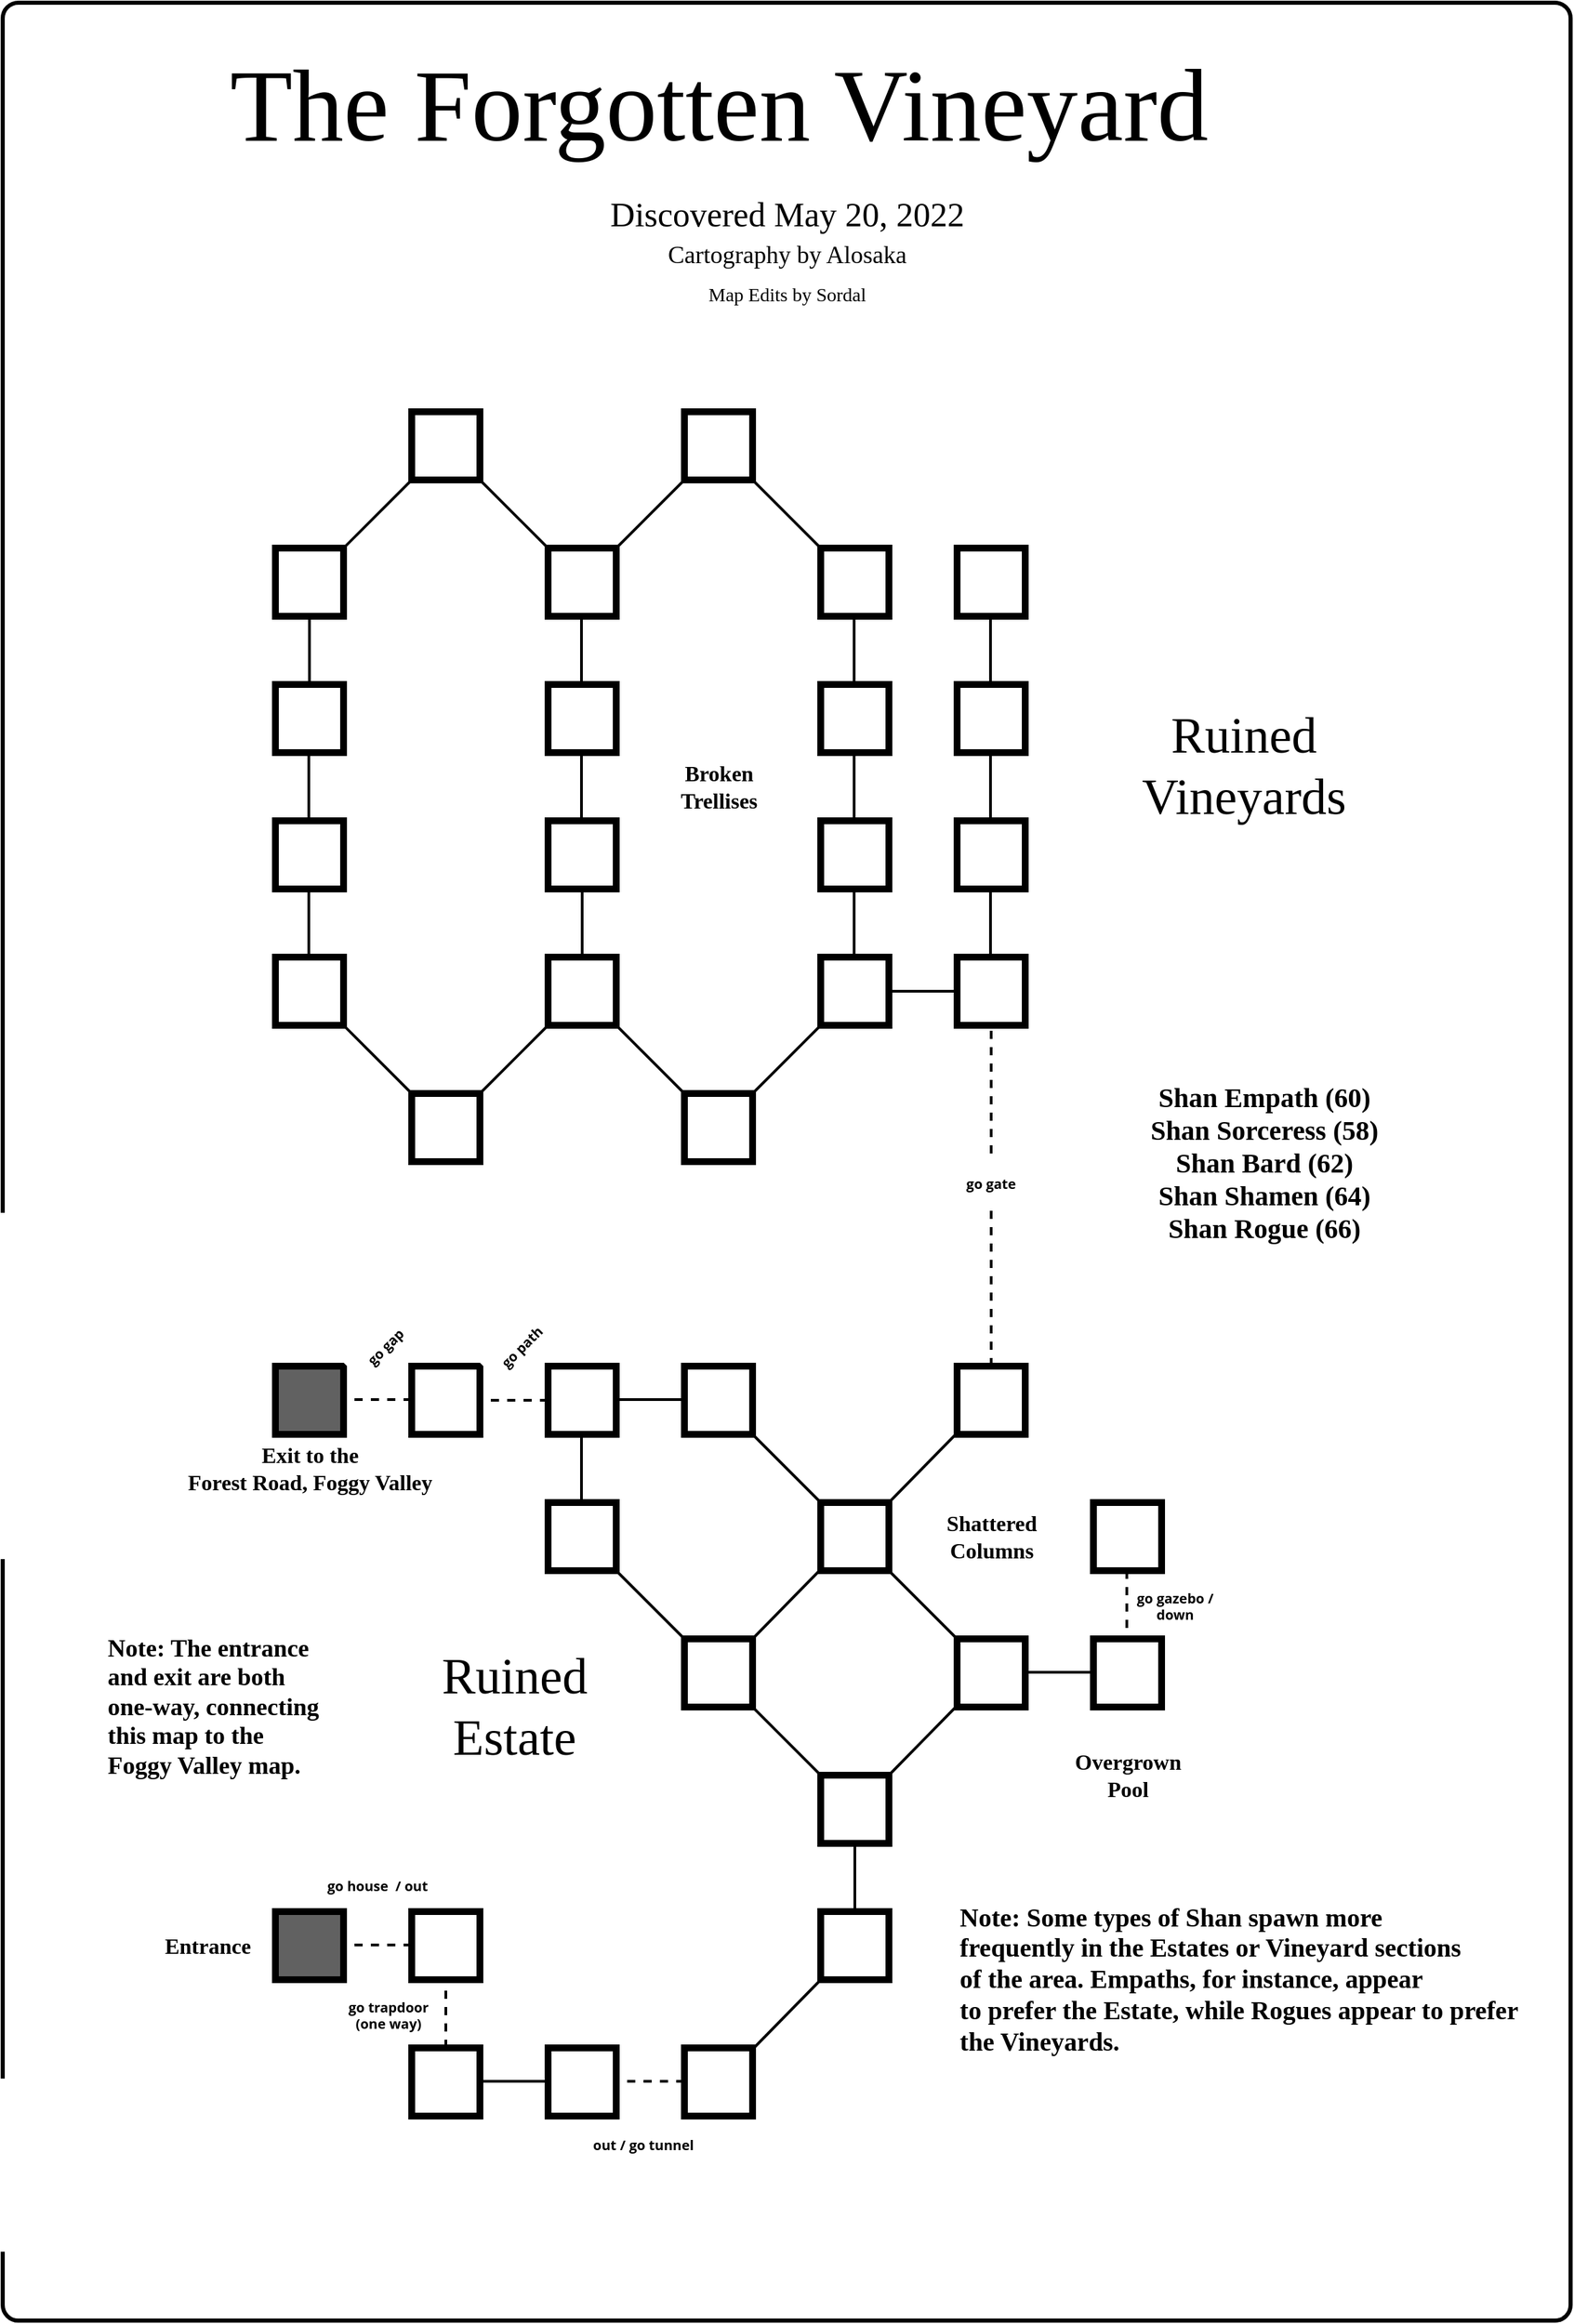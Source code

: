 <mxfile version="18.1.2" type="github" pages="2">
  <diagram id="bKO0ACsnTxshYdBSS-6p" name="50px Map">
    <mxGraphModel dx="1182" dy="764" grid="1" gridSize="10" guides="1" tooltips="1" connect="1" arrows="1" fold="1" page="1" pageScale="1" pageWidth="1250" pageHeight="900" math="0" shadow="0">
      <root>
        <mxCell id="0" />
        <mxCell id="1" parent="0" />
        <mxCell id="B9S961ER-fgioM-35oPw-1" value="" style="whiteSpace=wrap;html=1;strokeWidth=3;shadow=0;rounded=1;perimeterSpacing=0;sketch=0;arcSize=1;" parent="1" vertex="1">
          <mxGeometry x="50" y="50" width="1150" height="1700" as="geometry" />
        </mxCell>
        <mxCell id="QYWRgif7LRzrdSnHHY0m-1" value="" style="whiteSpace=wrap;html=1;aspect=fixed;strokeWidth=5;" parent="1" vertex="1">
          <mxGeometry x="350" y="350" width="50" height="50" as="geometry" />
        </mxCell>
        <mxCell id="QYWRgif7LRzrdSnHHY0m-2" value="" style="whiteSpace=wrap;html=1;aspect=fixed;strokeWidth=5;" parent="1" vertex="1">
          <mxGeometry x="550" y="350" width="50" height="50" as="geometry" />
        </mxCell>
        <mxCell id="QYWRgif7LRzrdSnHHY0m-3" value="" style="whiteSpace=wrap;html=1;aspect=fixed;strokeWidth=5;" parent="1" vertex="1">
          <mxGeometry x="450" y="450" width="50" height="50" as="geometry" />
        </mxCell>
        <mxCell id="QYWRgif7LRzrdSnHHY0m-4" value="" style="whiteSpace=wrap;html=1;aspect=fixed;strokeWidth=5;" parent="1" vertex="1">
          <mxGeometry x="250" y="450" width="50" height="50" as="geometry" />
        </mxCell>
        <mxCell id="QYWRgif7LRzrdSnHHY0m-5" value="" style="whiteSpace=wrap;html=1;aspect=fixed;strokeWidth=5;" parent="1" vertex="1">
          <mxGeometry x="250" y="550" width="50" height="50" as="geometry" />
        </mxCell>
        <mxCell id="QYWRgif7LRzrdSnHHY0m-6" value="" style="whiteSpace=wrap;html=1;aspect=fixed;strokeWidth=5;" parent="1" vertex="1">
          <mxGeometry x="250" y="650" width="50" height="50" as="geometry" />
        </mxCell>
        <mxCell id="QYWRgif7LRzrdSnHHY0m-7" value="" style="whiteSpace=wrap;html=1;aspect=fixed;strokeWidth=5;" parent="1" vertex="1">
          <mxGeometry x="250" y="750" width="50" height="50" as="geometry" />
        </mxCell>
        <mxCell id="QYWRgif7LRzrdSnHHY0m-8" value="" style="whiteSpace=wrap;html=1;aspect=fixed;strokeWidth=5;" parent="1" vertex="1">
          <mxGeometry x="350" y="850" width="50" height="50" as="geometry" />
        </mxCell>
        <mxCell id="QYWRgif7LRzrdSnHHY0m-9" value="" style="whiteSpace=wrap;html=1;aspect=fixed;strokeWidth=5;" parent="1" vertex="1">
          <mxGeometry x="450" y="750" width="50" height="50" as="geometry" />
        </mxCell>
        <mxCell id="QKthDenrxq1lR5bi14op-1" value="Ruined&lt;br&gt;Vineyards" style="text;html=1;resizable=0;autosize=1;align=center;verticalAlign=middle;points=[];fillColor=none;strokeColor=none;rounded=0;shadow=1;sketch=0;fontFamily=Amarante;fontSource=https%3A%2F%2Ffonts.googleapis.com%2Fcss%3Ffamily%3DAmarante;fontSize=37;" vertex="1" parent="1">
          <mxGeometry x="860" y="560" width="200" height="100" as="geometry" />
        </mxCell>
        <mxCell id="QKthDenrxq1lR5bi14op-2" value="Discovered May 20, 2022" style="text;html=1;resizable=0;autosize=1;align=center;verticalAlign=middle;points=[];fillColor=none;strokeColor=none;rounded=0;shadow=1;sketch=0;fontFamily=Amarante;fontSource=https%3A%2F%2Ffonts.googleapis.com%2Fcss%3Ffamily%3DAmarante;fontSize=25;" vertex="1" parent="1">
          <mxGeometry x="480" y="185" width="290" height="40" as="geometry" />
        </mxCell>
        <mxCell id="QKthDenrxq1lR5bi14op-3" value="Map Edits by Sordal" style="text;html=1;resizable=0;autosize=1;align=center;verticalAlign=middle;points=[];fillColor=none;strokeColor=none;rounded=0;shadow=1;sketch=0;fontFamily=Amarante;fontSource=https%3A%2F%2Ffonts.googleapis.com%2Fcss%3Ffamily%3DAmarante;fontSize=14;" vertex="1" parent="1">
          <mxGeometry x="560" y="255" width="130" height="20" as="geometry" />
        </mxCell>
        <mxCell id="kn24MXPNnqRFbUF0o3a1-1" value="Map Layer" parent="0" />
        <mxCell id="CVCk12bbjDqfIPEQQa69-7" value="" style="whiteSpace=wrap;html=1;aspect=fixed;strokeWidth=5;" parent="kn24MXPNnqRFbUF0o3a1-1" vertex="1">
          <mxGeometry x="450" y="550" width="50" height="50" as="geometry" />
        </mxCell>
        <mxCell id="CVCk12bbjDqfIPEQQa69-8" value="" style="whiteSpace=wrap;html=1;aspect=fixed;strokeWidth=5;" parent="kn24MXPNnqRFbUF0o3a1-1" vertex="1">
          <mxGeometry x="450" y="650" width="50" height="50" as="geometry" />
        </mxCell>
        <mxCell id="CVCk12bbjDqfIPEQQa69-12" value="" style="whiteSpace=wrap;html=1;aspect=fixed;strokeWidth=5;" parent="kn24MXPNnqRFbUF0o3a1-1" vertex="1">
          <mxGeometry x="650" y="450" width="50" height="50" as="geometry" />
        </mxCell>
        <mxCell id="CVCk12bbjDqfIPEQQa69-13" value="" style="whiteSpace=wrap;html=1;aspect=fixed;strokeWidth=5;" parent="kn24MXPNnqRFbUF0o3a1-1" vertex="1">
          <mxGeometry x="650" y="550" width="50" height="50" as="geometry" />
        </mxCell>
        <mxCell id="CVCk12bbjDqfIPEQQa69-14" value="" style="whiteSpace=wrap;html=1;aspect=fixed;strokeWidth=5;" parent="kn24MXPNnqRFbUF0o3a1-1" vertex="1">
          <mxGeometry x="650" y="650" width="50" height="50" as="geometry" />
        </mxCell>
        <mxCell id="CVCk12bbjDqfIPEQQa69-15" value="" style="whiteSpace=wrap;html=1;aspect=fixed;strokeWidth=5;" parent="kn24MXPNnqRFbUF0o3a1-1" vertex="1">
          <mxGeometry x="650" y="750" width="50" height="50" as="geometry" />
        </mxCell>
        <mxCell id="CVCk12bbjDqfIPEQQa69-16" value="" style="whiteSpace=wrap;html=1;aspect=fixed;strokeWidth=5;" parent="kn24MXPNnqRFbUF0o3a1-1" vertex="1">
          <mxGeometry x="550" y="850" width="50" height="50" as="geometry" />
        </mxCell>
        <mxCell id="CVCk12bbjDqfIPEQQa69-17" value="" style="whiteSpace=wrap;html=1;aspect=fixed;strokeWidth=5;" parent="kn24MXPNnqRFbUF0o3a1-1" vertex="1">
          <mxGeometry x="750" y="450" width="50" height="50" as="geometry" />
        </mxCell>
        <mxCell id="CVCk12bbjDqfIPEQQa69-18" value="" style="whiteSpace=wrap;html=1;aspect=fixed;strokeWidth=5;" parent="kn24MXPNnqRFbUF0o3a1-1" vertex="1">
          <mxGeometry x="750" y="550" width="50" height="50" as="geometry" />
        </mxCell>
        <mxCell id="CVCk12bbjDqfIPEQQa69-19" value="" style="whiteSpace=wrap;html=1;aspect=fixed;strokeWidth=5;" parent="kn24MXPNnqRFbUF0o3a1-1" vertex="1">
          <mxGeometry x="750" y="650" width="50" height="50" as="geometry" />
        </mxCell>
        <mxCell id="CVCk12bbjDqfIPEQQa69-20" value="" style="whiteSpace=wrap;html=1;aspect=fixed;strokeWidth=5;" parent="kn24MXPNnqRFbUF0o3a1-1" vertex="1">
          <mxGeometry x="750" y="750" width="50" height="50" as="geometry" />
        </mxCell>
        <mxCell id="CVCk12bbjDqfIPEQQa69-21" value="" style="endArrow=none;html=1;rounded=0;entryX=0.5;entryY=1;entryDx=0;entryDy=0;exitX=0.5;exitY=0;exitDx=0;exitDy=0;strokeWidth=2;" parent="kn24MXPNnqRFbUF0o3a1-1" edge="1">
          <mxGeometry width="50" height="50" relative="1" as="geometry">
            <mxPoint x="275" y="550" as="sourcePoint" />
            <mxPoint x="275" y="500" as="targetPoint" />
          </mxGeometry>
        </mxCell>
        <mxCell id="CVCk12bbjDqfIPEQQa69-22" value="" style="endArrow=none;html=1;rounded=0;entryX=0;entryY=1;entryDx=0;entryDy=0;exitX=1;exitY=0;exitDx=0;exitDy=0;strokeWidth=2;" parent="kn24MXPNnqRFbUF0o3a1-1" edge="1">
          <mxGeometry width="50" height="50" relative="1" as="geometry">
            <mxPoint x="300" y="450" as="sourcePoint" />
            <mxPoint x="350" y="400" as="targetPoint" />
          </mxGeometry>
        </mxCell>
        <mxCell id="CVCk12bbjDqfIPEQQa69-23" value="" style="endArrow=none;html=1;rounded=0;entryX=1;entryY=1;entryDx=0;entryDy=0;exitX=0;exitY=0;exitDx=0;exitDy=0;strokeWidth=2;" parent="kn24MXPNnqRFbUF0o3a1-1" edge="1">
          <mxGeometry width="50" height="50" relative="1" as="geometry">
            <mxPoint x="450" y="450" as="sourcePoint" />
            <mxPoint x="400" y="400" as="targetPoint" />
          </mxGeometry>
        </mxCell>
        <mxCell id="CVCk12bbjDqfIPEQQa69-24" value="" style="endArrow=none;html=1;rounded=0;entryX=0.5;entryY=1;entryDx=0;entryDy=0;exitX=0.5;exitY=0;exitDx=0;exitDy=0;strokeWidth=2;" parent="kn24MXPNnqRFbUF0o3a1-1" edge="1">
          <mxGeometry width="50" height="50" relative="1" as="geometry">
            <mxPoint x="274.5" y="650" as="sourcePoint" />
            <mxPoint x="274.5" y="600" as="targetPoint" />
          </mxGeometry>
        </mxCell>
        <mxCell id="CVCk12bbjDqfIPEQQa69-25" value="" style="endArrow=none;html=1;rounded=0;entryX=0.5;entryY=1;entryDx=0;entryDy=0;exitX=0.5;exitY=0;exitDx=0;exitDy=0;strokeWidth=2;" parent="kn24MXPNnqRFbUF0o3a1-1" edge="1">
          <mxGeometry width="50" height="50" relative="1" as="geometry">
            <mxPoint x="274.5" y="750" as="sourcePoint" />
            <mxPoint x="274.5" y="700" as="targetPoint" />
          </mxGeometry>
        </mxCell>
        <mxCell id="CVCk12bbjDqfIPEQQa69-26" value="" style="endArrow=none;html=1;rounded=0;entryX=0.5;entryY=1;entryDx=0;entryDy=0;exitX=0.5;exitY=0;exitDx=0;exitDy=0;strokeWidth=2;" parent="kn24MXPNnqRFbUF0o3a1-1" edge="1">
          <mxGeometry width="50" height="50" relative="1" as="geometry">
            <mxPoint x="474.5" y="550" as="sourcePoint" />
            <mxPoint x="474.5" y="500" as="targetPoint" />
          </mxGeometry>
        </mxCell>
        <mxCell id="CVCk12bbjDqfIPEQQa69-27" value="" style="endArrow=none;html=1;rounded=0;entryX=0.5;entryY=1;entryDx=0;entryDy=0;exitX=0.5;exitY=0;exitDx=0;exitDy=0;strokeWidth=2;" parent="kn24MXPNnqRFbUF0o3a1-1" edge="1">
          <mxGeometry width="50" height="50" relative="1" as="geometry">
            <mxPoint x="475" y="750" as="sourcePoint" />
            <mxPoint x="475" y="700" as="targetPoint" />
          </mxGeometry>
        </mxCell>
        <mxCell id="CVCk12bbjDqfIPEQQa69-28" value="" style="endArrow=none;html=1;rounded=0;entryX=0.5;entryY=1;entryDx=0;entryDy=0;exitX=0.5;exitY=0;exitDx=0;exitDy=0;strokeWidth=2;" parent="kn24MXPNnqRFbUF0o3a1-1" edge="1">
          <mxGeometry width="50" height="50" relative="1" as="geometry">
            <mxPoint x="474.5" y="650" as="sourcePoint" />
            <mxPoint x="474.5" y="600" as="targetPoint" />
          </mxGeometry>
        </mxCell>
        <mxCell id="CVCk12bbjDqfIPEQQa69-29" value="" style="endArrow=none;html=1;rounded=0;entryX=0.5;entryY=1;entryDx=0;entryDy=0;exitX=0.5;exitY=0;exitDx=0;exitDy=0;strokeWidth=2;" parent="kn24MXPNnqRFbUF0o3a1-1" edge="1">
          <mxGeometry width="50" height="50" relative="1" as="geometry">
            <mxPoint x="674.5" y="750" as="sourcePoint" />
            <mxPoint x="674.5" y="700" as="targetPoint" />
          </mxGeometry>
        </mxCell>
        <mxCell id="CVCk12bbjDqfIPEQQa69-30" value="" style="endArrow=none;html=1;rounded=0;entryX=0.5;entryY=1;entryDx=0;entryDy=0;exitX=0.5;exitY=0;exitDx=0;exitDy=0;strokeWidth=2;" parent="kn24MXPNnqRFbUF0o3a1-1" edge="1">
          <mxGeometry width="50" height="50" relative="1" as="geometry">
            <mxPoint x="774.5" y="750" as="sourcePoint" />
            <mxPoint x="774.5" y="700" as="targetPoint" />
          </mxGeometry>
        </mxCell>
        <mxCell id="CVCk12bbjDqfIPEQQa69-31" value="" style="endArrow=none;html=1;rounded=0;entryX=0.5;entryY=1;entryDx=0;entryDy=0;exitX=0.5;exitY=0;exitDx=0;exitDy=0;strokeWidth=2;" parent="kn24MXPNnqRFbUF0o3a1-1" edge="1">
          <mxGeometry width="50" height="50" relative="1" as="geometry">
            <mxPoint x="674.5" y="650" as="sourcePoint" />
            <mxPoint x="674.5" y="600" as="targetPoint" />
          </mxGeometry>
        </mxCell>
        <mxCell id="CVCk12bbjDqfIPEQQa69-32" value="" style="endArrow=none;html=1;rounded=0;entryX=0.5;entryY=1;entryDx=0;entryDy=0;exitX=0.5;exitY=0;exitDx=0;exitDy=0;strokeWidth=2;" parent="kn24MXPNnqRFbUF0o3a1-1" edge="1">
          <mxGeometry width="50" height="50" relative="1" as="geometry">
            <mxPoint x="774.5" y="650" as="sourcePoint" />
            <mxPoint x="774.5" y="600" as="targetPoint" />
          </mxGeometry>
        </mxCell>
        <mxCell id="CVCk12bbjDqfIPEQQa69-33" value="" style="endArrow=none;html=1;rounded=0;entryX=0.5;entryY=1;entryDx=0;entryDy=0;exitX=0.5;exitY=0;exitDx=0;exitDy=0;strokeWidth=2;" parent="kn24MXPNnqRFbUF0o3a1-1" edge="1">
          <mxGeometry width="50" height="50" relative="1" as="geometry">
            <mxPoint x="774.5" y="550" as="sourcePoint" />
            <mxPoint x="774.5" y="500" as="targetPoint" />
          </mxGeometry>
        </mxCell>
        <mxCell id="CVCk12bbjDqfIPEQQa69-34" value="" style="endArrow=none;html=1;rounded=0;entryX=0.5;entryY=1;entryDx=0;entryDy=0;exitX=0.5;exitY=0;exitDx=0;exitDy=0;strokeWidth=2;" parent="kn24MXPNnqRFbUF0o3a1-1" edge="1">
          <mxGeometry width="50" height="50" relative="1" as="geometry">
            <mxPoint x="674.5" y="550" as="sourcePoint" />
            <mxPoint x="674.5" y="500" as="targetPoint" />
          </mxGeometry>
        </mxCell>
        <mxCell id="CVCk12bbjDqfIPEQQa69-35" value="" style="endArrow=none;html=1;rounded=0;entryX=1;entryY=1;entryDx=0;entryDy=0;exitX=0;exitY=0;exitDx=0;exitDy=0;strokeWidth=2;" parent="kn24MXPNnqRFbUF0o3a1-1" edge="1">
          <mxGeometry width="50" height="50" relative="1" as="geometry">
            <mxPoint x="650" y="450" as="sourcePoint" />
            <mxPoint x="600" y="400" as="targetPoint" />
          </mxGeometry>
        </mxCell>
        <mxCell id="CVCk12bbjDqfIPEQQa69-36" value="" style="endArrow=none;html=1;rounded=0;entryX=0;entryY=1;entryDx=0;entryDy=0;exitX=1;exitY=0;exitDx=0;exitDy=0;strokeWidth=2;" parent="kn24MXPNnqRFbUF0o3a1-1" edge="1">
          <mxGeometry width="50" height="50" relative="1" as="geometry">
            <mxPoint x="500" y="450" as="sourcePoint" />
            <mxPoint x="550" y="400" as="targetPoint" />
          </mxGeometry>
        </mxCell>
        <mxCell id="CVCk12bbjDqfIPEQQa69-37" value="" style="endArrow=none;html=1;rounded=0;entryX=0;entryY=1;entryDx=0;entryDy=0;exitX=1;exitY=0;exitDx=0;exitDy=0;strokeWidth=2;" parent="kn24MXPNnqRFbUF0o3a1-1" edge="1">
          <mxGeometry width="50" height="50" relative="1" as="geometry">
            <mxPoint x="400" y="850" as="sourcePoint" />
            <mxPoint x="450" y="800" as="targetPoint" />
          </mxGeometry>
        </mxCell>
        <mxCell id="CVCk12bbjDqfIPEQQa69-38" value="" style="endArrow=none;html=1;rounded=0;entryX=0;entryY=1;entryDx=0;entryDy=0;exitX=1;exitY=0;exitDx=0;exitDy=0;strokeWidth=2;" parent="kn24MXPNnqRFbUF0o3a1-1" edge="1">
          <mxGeometry width="50" height="50" relative="1" as="geometry">
            <mxPoint x="600" y="850" as="sourcePoint" />
            <mxPoint x="650" y="800" as="targetPoint" />
          </mxGeometry>
        </mxCell>
        <mxCell id="CVCk12bbjDqfIPEQQa69-39" value="" style="endArrow=none;html=1;rounded=0;entryX=1;entryY=1;entryDx=0;entryDy=0;exitX=0;exitY=0;exitDx=0;exitDy=0;strokeWidth=2;" parent="kn24MXPNnqRFbUF0o3a1-1" edge="1">
          <mxGeometry width="50" height="50" relative="1" as="geometry">
            <mxPoint x="350" y="850" as="sourcePoint" />
            <mxPoint x="300" y="800" as="targetPoint" />
          </mxGeometry>
        </mxCell>
        <mxCell id="CVCk12bbjDqfIPEQQa69-40" value="" style="endArrow=none;html=1;rounded=0;entryX=1;entryY=1;entryDx=0;entryDy=0;exitX=0;exitY=0;exitDx=0;exitDy=0;strokeWidth=2;" parent="kn24MXPNnqRFbUF0o3a1-1" edge="1">
          <mxGeometry width="50" height="50" relative="1" as="geometry">
            <mxPoint x="550" y="850" as="sourcePoint" />
            <mxPoint x="500" y="800" as="targetPoint" />
          </mxGeometry>
        </mxCell>
        <mxCell id="CVCk12bbjDqfIPEQQa69-41" value="" style="endArrow=none;html=1;rounded=0;entryX=1;entryY=0.5;entryDx=0;entryDy=0;exitX=0;exitY=0.5;exitDx=0;exitDy=0;strokeWidth=2;" parent="kn24MXPNnqRFbUF0o3a1-1" source="CVCk12bbjDqfIPEQQa69-20" target="CVCk12bbjDqfIPEQQa69-15" edge="1">
          <mxGeometry width="50" height="50" relative="1" as="geometry">
            <mxPoint x="800" y="600" as="sourcePoint" />
            <mxPoint x="750" y="550" as="targetPoint" />
          </mxGeometry>
        </mxCell>
        <mxCell id="CVCk12bbjDqfIPEQQa69-42" value="" style="endArrow=none;dashed=1;html=1;rounded=0;strokeWidth=2;entryX=0.5;entryY=1;entryDx=0;entryDy=0;exitX=0.5;exitY=0;exitDx=0;exitDy=0;" parent="kn24MXPNnqRFbUF0o3a1-1" source="CVCk12bbjDqfIPEQQa69-43" target="CVCk12bbjDqfIPEQQa69-20" edge="1">
          <mxGeometry width="50" height="50" relative="1" as="geometry">
            <mxPoint x="775" y="950" as="sourcePoint" />
            <mxPoint x="600" y="900" as="targetPoint" />
          </mxGeometry>
        </mxCell>
        <mxCell id="CVCk12bbjDqfIPEQQa69-43" value="" style="whiteSpace=wrap;html=1;aspect=fixed;strokeWidth=5;" parent="kn24MXPNnqRFbUF0o3a1-1" vertex="1">
          <mxGeometry x="750" y="1050" width="50" height="50" as="geometry" />
        </mxCell>
        <mxCell id="CVCk12bbjDqfIPEQQa69-44" value="" style="whiteSpace=wrap;html=1;aspect=fixed;strokeWidth=5;" parent="kn24MXPNnqRFbUF0o3a1-1" vertex="1">
          <mxGeometry x="350" y="1050" width="50" height="50" as="geometry" />
        </mxCell>
        <mxCell id="CVCk12bbjDqfIPEQQa69-45" value="" style="whiteSpace=wrap;html=1;aspect=fixed;strokeWidth=5;" parent="kn24MXPNnqRFbUF0o3a1-1" vertex="1">
          <mxGeometry x="550" y="1050" width="50" height="50" as="geometry" />
        </mxCell>
        <mxCell id="CVCk12bbjDqfIPEQQa69-46" value="" style="whiteSpace=wrap;html=1;aspect=fixed;strokeWidth=5;" parent="kn24MXPNnqRFbUF0o3a1-1" vertex="1">
          <mxGeometry x="450" y="1050" width="50" height="50" as="geometry" />
        </mxCell>
        <mxCell id="CVCk12bbjDqfIPEQQa69-47" value="" style="whiteSpace=wrap;html=1;aspect=fixed;strokeWidth=5;" parent="kn24MXPNnqRFbUF0o3a1-1" vertex="1">
          <mxGeometry x="450" y="1150" width="50" height="50" as="geometry" />
        </mxCell>
        <mxCell id="CVCk12bbjDqfIPEQQa69-48" value="" style="whiteSpace=wrap;html=1;aspect=fixed;strokeWidth=5;" parent="kn24MXPNnqRFbUF0o3a1-1" vertex="1">
          <mxGeometry x="550" y="1250" width="50" height="50" as="geometry" />
        </mxCell>
        <mxCell id="CVCk12bbjDqfIPEQQa69-49" value="" style="whiteSpace=wrap;html=1;aspect=fixed;strokeWidth=5;" parent="kn24MXPNnqRFbUF0o3a1-1" vertex="1">
          <mxGeometry x="650" y="1150" width="50" height="50" as="geometry" />
        </mxCell>
        <mxCell id="CVCk12bbjDqfIPEQQa69-50" value="" style="whiteSpace=wrap;html=1;aspect=fixed;strokeWidth=5;" parent="kn24MXPNnqRFbUF0o3a1-1" vertex="1">
          <mxGeometry x="750" y="1250" width="50" height="50" as="geometry" />
        </mxCell>
        <mxCell id="CVCk12bbjDqfIPEQQa69-51" value="" style="whiteSpace=wrap;html=1;aspect=fixed;strokeWidth=5;" parent="kn24MXPNnqRFbUF0o3a1-1" vertex="1">
          <mxGeometry x="850" y="1250" width="50" height="50" as="geometry" />
        </mxCell>
        <mxCell id="CVCk12bbjDqfIPEQQa69-52" value="" style="whiteSpace=wrap;html=1;aspect=fixed;strokeWidth=5;" parent="kn24MXPNnqRFbUF0o3a1-1" vertex="1">
          <mxGeometry x="650" y="1350" width="50" height="50" as="geometry" />
        </mxCell>
        <mxCell id="CVCk12bbjDqfIPEQQa69-53" value="" style="whiteSpace=wrap;html=1;aspect=fixed;strokeWidth=5;" parent="kn24MXPNnqRFbUF0o3a1-1" vertex="1">
          <mxGeometry x="650" y="1450" width="50" height="50" as="geometry" />
        </mxCell>
        <mxCell id="CVCk12bbjDqfIPEQQa69-54" value="" style="whiteSpace=wrap;html=1;aspect=fixed;strokeWidth=5;" parent="kn24MXPNnqRFbUF0o3a1-1" vertex="1">
          <mxGeometry x="550" y="1550" width="50" height="50" as="geometry" />
        </mxCell>
        <mxCell id="CVCk12bbjDqfIPEQQa69-55" value="" style="whiteSpace=wrap;html=1;aspect=fixed;strokeWidth=5;" parent="kn24MXPNnqRFbUF0o3a1-1" vertex="1">
          <mxGeometry x="450" y="1550" width="50" height="50" as="geometry" />
        </mxCell>
        <mxCell id="CVCk12bbjDqfIPEQQa69-56" value="" style="whiteSpace=wrap;html=1;aspect=fixed;strokeWidth=5;" parent="kn24MXPNnqRFbUF0o3a1-1" vertex="1">
          <mxGeometry x="350" y="1550" width="50" height="50" as="geometry" />
        </mxCell>
        <mxCell id="CVCk12bbjDqfIPEQQa69-57" value="" style="whiteSpace=wrap;html=1;aspect=fixed;strokeWidth=5;" parent="kn24MXPNnqRFbUF0o3a1-1" vertex="1">
          <mxGeometry x="350" y="1450" width="50" height="50" as="geometry" />
        </mxCell>
        <mxCell id="CVCk12bbjDqfIPEQQa69-58" value="" style="whiteSpace=wrap;html=1;aspect=fixed;strokeWidth=5;fillColor=#616161;" parent="kn24MXPNnqRFbUF0o3a1-1" vertex="1">
          <mxGeometry x="250" y="1450" width="50" height="50" as="geometry" />
        </mxCell>
        <mxCell id="CVCk12bbjDqfIPEQQa69-59" value="" style="whiteSpace=wrap;html=1;aspect=fixed;strokeWidth=5;fillColor=#616161;" parent="kn24MXPNnqRFbUF0o3a1-1" vertex="1">
          <mxGeometry x="250" y="1050" width="50" height="50" as="geometry" />
        </mxCell>
        <mxCell id="CVCk12bbjDqfIPEQQa69-60" value="" style="endArrow=none;html=1;rounded=0;entryX=0.5;entryY=1;entryDx=0;entryDy=0;exitX=1;exitY=0;exitDx=0;exitDy=0;strokeWidth=2;" parent="kn24MXPNnqRFbUF0o3a1-1" source="CVCk12bbjDqfIPEQQa69-49" edge="1">
          <mxGeometry width="50" height="50" relative="1" as="geometry">
            <mxPoint x="749" y="1150" as="sourcePoint" />
            <mxPoint x="749" y="1100" as="targetPoint" />
          </mxGeometry>
        </mxCell>
        <mxCell id="CVCk12bbjDqfIPEQQa69-61" value="" style="endArrow=none;html=1;rounded=0;exitX=1;exitY=0;exitDx=0;exitDy=0;strokeWidth=2;" parent="kn24MXPNnqRFbUF0o3a1-1" edge="1">
          <mxGeometry width="50" height="50" relative="1" as="geometry">
            <mxPoint x="600" y="1250" as="sourcePoint" />
            <mxPoint x="649" y="1200" as="targetPoint" />
          </mxGeometry>
        </mxCell>
        <mxCell id="CVCk12bbjDqfIPEQQa69-62" value="" style="endArrow=none;html=1;rounded=0;entryX=1;entryY=1;entryDx=0;entryDy=0;exitX=0;exitY=0;exitDx=0;exitDy=0;strokeWidth=2;" parent="kn24MXPNnqRFbUF0o3a1-1" source="CVCk12bbjDqfIPEQQa69-50" target="CVCk12bbjDqfIPEQQa69-49" edge="1">
          <mxGeometry width="50" height="50" relative="1" as="geometry">
            <mxPoint x="800" y="1250" as="sourcePoint" />
            <mxPoint x="849" y="1200" as="targetPoint" />
          </mxGeometry>
        </mxCell>
        <mxCell id="CVCk12bbjDqfIPEQQa69-63" value="" style="endArrow=none;html=1;rounded=0;entryX=1;entryY=1;entryDx=0;entryDy=0;exitX=0;exitY=0;exitDx=0;exitDy=0;strokeWidth=2;" parent="kn24MXPNnqRFbUF0o3a1-1" edge="1">
          <mxGeometry width="50" height="50" relative="1" as="geometry">
            <mxPoint x="650" y="1150" as="sourcePoint" />
            <mxPoint x="600" y="1100" as="targetPoint" />
            <Array as="points">
              <mxPoint x="600" y="1100" />
            </Array>
          </mxGeometry>
        </mxCell>
        <mxCell id="CVCk12bbjDqfIPEQQa69-64" value="" style="endArrow=none;html=1;rounded=0;entryX=1;entryY=1;entryDx=0;entryDy=0;exitX=0;exitY=0;exitDx=0;exitDy=0;strokeWidth=2;" parent="kn24MXPNnqRFbUF0o3a1-1" edge="1">
          <mxGeometry width="50" height="50" relative="1" as="geometry">
            <mxPoint x="550" y="1250" as="sourcePoint" />
            <mxPoint x="500" y="1200" as="targetPoint" />
            <Array as="points">
              <mxPoint x="500" y="1200" />
            </Array>
          </mxGeometry>
        </mxCell>
        <mxCell id="CVCk12bbjDqfIPEQQa69-65" value="" style="endArrow=none;html=1;rounded=0;entryX=1;entryY=1;entryDx=0;entryDy=0;exitX=0;exitY=0;exitDx=0;exitDy=0;strokeWidth=2;" parent="kn24MXPNnqRFbUF0o3a1-1" edge="1">
          <mxGeometry width="50" height="50" relative="1" as="geometry">
            <mxPoint x="650" y="1350" as="sourcePoint" />
            <mxPoint x="600" y="1300" as="targetPoint" />
            <Array as="points">
              <mxPoint x="600" y="1300" />
            </Array>
          </mxGeometry>
        </mxCell>
        <mxCell id="CVCk12bbjDqfIPEQQa69-66" value="" style="endArrow=none;html=1;rounded=0;exitX=1;exitY=0;exitDx=0;exitDy=0;strokeWidth=2;" parent="kn24MXPNnqRFbUF0o3a1-1" edge="1">
          <mxGeometry width="50" height="50" relative="1" as="geometry">
            <mxPoint x="700" y="1350" as="sourcePoint" />
            <mxPoint x="749" y="1300" as="targetPoint" />
          </mxGeometry>
        </mxCell>
        <mxCell id="CVCk12bbjDqfIPEQQa69-67" value="" style="endArrow=none;html=1;rounded=0;entryX=1;entryY=0.5;entryDx=0;entryDy=0;exitX=0;exitY=0.5;exitDx=0;exitDy=0;strokeWidth=2;" parent="kn24MXPNnqRFbUF0o3a1-1" edge="1">
          <mxGeometry width="50" height="50" relative="1" as="geometry">
            <mxPoint x="850" y="1274.5" as="sourcePoint" />
            <mxPoint x="800" y="1274.5" as="targetPoint" />
          </mxGeometry>
        </mxCell>
        <mxCell id="CVCk12bbjDqfIPEQQa69-68" value="" style="endArrow=none;html=1;rounded=0;entryX=1;entryY=0.5;entryDx=0;entryDy=0;exitX=0;exitY=0.5;exitDx=0;exitDy=0;strokeWidth=2;" parent="kn24MXPNnqRFbUF0o3a1-1" edge="1">
          <mxGeometry width="50" height="50" relative="1" as="geometry">
            <mxPoint x="550" y="1074.5" as="sourcePoint" />
            <mxPoint x="500" y="1074.5" as="targetPoint" />
          </mxGeometry>
        </mxCell>
        <mxCell id="CVCk12bbjDqfIPEQQa69-69" value="" style="endArrow=none;html=1;rounded=0;entryX=0.5;entryY=0;entryDx=0;entryDy=0;exitX=0.5;exitY=1;exitDx=0;exitDy=0;strokeWidth=2;" parent="kn24MXPNnqRFbUF0o3a1-1" source="CVCk12bbjDqfIPEQQa69-52" target="CVCk12bbjDqfIPEQQa69-53" edge="1">
          <mxGeometry width="50" height="50" relative="1" as="geometry">
            <mxPoint x="450" y="1074.5" as="sourcePoint" />
            <mxPoint x="400" y="1074.5" as="targetPoint" />
          </mxGeometry>
        </mxCell>
        <mxCell id="CVCk12bbjDqfIPEQQa69-70" value="" style="endArrow=none;html=1;rounded=0;entryX=1;entryY=0.5;entryDx=0;entryDy=0;exitX=0;exitY=0.5;exitDx=0;exitDy=0;strokeWidth=2;" parent="kn24MXPNnqRFbUF0o3a1-1" edge="1">
          <mxGeometry width="50" height="50" relative="1" as="geometry">
            <mxPoint x="450" y="1574.5" as="sourcePoint" />
            <mxPoint x="400" y="1574.5" as="targetPoint" />
          </mxGeometry>
        </mxCell>
        <mxCell id="CVCk12bbjDqfIPEQQa69-71" value="" style="endArrow=none;dashed=1;html=1;rounded=0;strokeWidth=2;entryX=1;entryY=0.5;entryDx=0;entryDy=0;exitX=0;exitY=0.5;exitDx=0;exitDy=0;" parent="kn24MXPNnqRFbUF0o3a1-1" source="CVCk12bbjDqfIPEQQa69-46" target="CVCk12bbjDqfIPEQQa69-44" edge="1">
          <mxGeometry width="50" height="50" relative="1" as="geometry">
            <mxPoint x="825" y="1100" as="sourcePoint" />
            <mxPoint x="825" y="850" as="targetPoint" />
          </mxGeometry>
        </mxCell>
        <mxCell id="CVCk12bbjDqfIPEQQa69-72" value="" style="endArrow=none;dashed=1;html=1;rounded=0;strokeWidth=2;entryX=1;entryY=0.5;entryDx=0;entryDy=0;exitX=0;exitY=0.5;exitDx=0;exitDy=0;" parent="kn24MXPNnqRFbUF0o3a1-1" edge="1">
          <mxGeometry width="50" height="50" relative="1" as="geometry">
            <mxPoint x="350" y="1074.5" as="sourcePoint" />
            <mxPoint x="300" y="1074.5" as="targetPoint" />
          </mxGeometry>
        </mxCell>
        <mxCell id="CVCk12bbjDqfIPEQQa69-73" value="" style="endArrow=none;dashed=1;html=1;rounded=0;strokeWidth=2;entryX=1;entryY=0.5;entryDx=0;entryDy=0;exitX=0;exitY=0.5;exitDx=0;exitDy=0;" parent="kn24MXPNnqRFbUF0o3a1-1" edge="1">
          <mxGeometry width="50" height="50" relative="1" as="geometry">
            <mxPoint x="350" y="1474.5" as="sourcePoint" />
            <mxPoint x="300" y="1474.5" as="targetPoint" />
          </mxGeometry>
        </mxCell>
        <mxCell id="CVCk12bbjDqfIPEQQa69-74" value="" style="endArrow=none;dashed=1;html=1;rounded=0;strokeWidth=2;entryX=1;entryY=0.5;entryDx=0;entryDy=0;exitX=0;exitY=0.5;exitDx=0;exitDy=0;" parent="kn24MXPNnqRFbUF0o3a1-1" edge="1">
          <mxGeometry width="50" height="50" relative="1" as="geometry">
            <mxPoint x="550" y="1574.5" as="sourcePoint" />
            <mxPoint x="500" y="1574.5" as="targetPoint" />
          </mxGeometry>
        </mxCell>
        <mxCell id="CVCk12bbjDqfIPEQQa69-75" value="" style="endArrow=none;dashed=1;html=1;rounded=0;strokeWidth=2;entryX=0.5;entryY=1;entryDx=0;entryDy=0;exitX=0.5;exitY=0;exitDx=0;exitDy=0;" parent="kn24MXPNnqRFbUF0o3a1-1" source="CVCk12bbjDqfIPEQQa69-56" target="CVCk12bbjDqfIPEQQa69-57" edge="1">
          <mxGeometry width="50" height="50" relative="1" as="geometry">
            <mxPoint x="400" y="1524.5" as="sourcePoint" />
            <mxPoint x="350" y="1524.5" as="targetPoint" />
          </mxGeometry>
        </mxCell>
        <mxCell id="CVCk12bbjDqfIPEQQa69-76" value="" style="endArrow=none;html=1;rounded=0;exitX=1;exitY=0;exitDx=0;exitDy=0;strokeWidth=2;" parent="kn24MXPNnqRFbUF0o3a1-1" edge="1">
          <mxGeometry width="50" height="50" relative="1" as="geometry">
            <mxPoint x="601" y="1550" as="sourcePoint" />
            <mxPoint x="650" y="1500" as="targetPoint" />
          </mxGeometry>
        </mxCell>
        <mxCell id="psL8XHJDdZPnDgFAr0lV-1" value="" style="endArrow=none;html=1;rounded=0;entryX=0.5;entryY=0;entryDx=0;entryDy=0;exitX=0.5;exitY=1;exitDx=0;exitDy=0;strokeWidth=2;" parent="kn24MXPNnqRFbUF0o3a1-1" edge="1">
          <mxGeometry width="50" height="50" relative="1" as="geometry">
            <mxPoint x="474.5" y="1100" as="sourcePoint" />
            <mxPoint x="474.5" y="1150" as="targetPoint" />
          </mxGeometry>
        </mxCell>
        <mxCell id="yogMuqThkBzTjKB5J7HM-2" value="" style="whiteSpace=wrap;html=1;aspect=fixed;strokeWidth=5;" parent="kn24MXPNnqRFbUF0o3a1-1" vertex="1">
          <mxGeometry x="850" y="1150" width="50" height="50" as="geometry" />
        </mxCell>
        <mxCell id="yogMuqThkBzTjKB5J7HM-3" value="" style="endArrow=none;html=1;rounded=0;entryX=0.5;entryY=0;entryDx=0;entryDy=0;exitX=0.5;exitY=1;exitDx=0;exitDy=0;strokeWidth=2;dashed=1;" parent="kn24MXPNnqRFbUF0o3a1-1" edge="1">
          <mxGeometry width="50" height="50" relative="1" as="geometry">
            <mxPoint x="874.5" y="1200" as="sourcePoint" />
            <mxPoint x="874.5" y="1250" as="targetPoint" />
          </mxGeometry>
        </mxCell>
        <mxCell id="kn24MXPNnqRFbUF0o3a1-2" value="Text Layer" parent="0" />
        <mxCell id="78ilT6jX3RqrSyc4uBtY-78" value="Cartography by Alosaka" style="text;html=1;resizable=0;autosize=1;align=center;verticalAlign=middle;points=[];fillColor=none;strokeColor=none;rounded=0;shadow=1;sketch=0;fontFamily=Amarante;fontSource=https%3A%2F%2Ffonts.googleapis.com%2Fcss%3Ffamily%3DAmarante;fontSize=18;" parent="kn24MXPNnqRFbUF0o3a1-2" vertex="1">
          <mxGeometry x="525" y="220" width="200" height="30" as="geometry" />
        </mxCell>
        <mxCell id="78ilT6jX3RqrSyc4uBtY-77" value="The Forgotten Vineyard" style="text;html=1;resizable=0;autosize=1;align=center;verticalAlign=middle;points=[];fillColor=none;strokeColor=none;rounded=0;shadow=1;sketch=0;fontFamily=Amarante;fontSource=https%3A%2F%2Ffonts.googleapis.com%2Fcss%3Ffamily%3DAmarante;fontSize=75;fontStyle=0" parent="kn24MXPNnqRFbUF0o3a1-2" vertex="1">
          <mxGeometry x="175" y="75" width="800" height="100" as="geometry" />
        </mxCell>
        <mxCell id="78ilT6jX3RqrSyc4uBtY-79" value="Ruined&lt;br&gt;Estate" style="text;html=1;resizable=0;autosize=1;align=center;verticalAlign=middle;points=[];fillColor=none;strokeColor=none;rounded=0;shadow=1;sketch=0;fontFamily=Amarante;fontSource=https%3A%2F%2Ffonts.googleapis.com%2Fcss%3Ffamily%3DAmarante;fontSize=37;" parent="kn24MXPNnqRFbUF0o3a1-2" vertex="1">
          <mxGeometry x="350" y="1250" width="150" height="100" as="geometry" />
        </mxCell>
        <mxCell id="78ilT6jX3RqrSyc4uBtY-80" value="Broken&lt;br&gt;Trellises" style="text;html=1;resizable=0;autosize=1;align=center;verticalAlign=middle;points=[];fillColor=none;strokeColor=none;rounded=0;shadow=1;sketch=0;fontFamily=Macondo;fontSource=https%3A%2F%2Ffonts.googleapis.com%2Fcss%3Ffamily%3DMacondo;fontSize=16;fontStyle=1" parent="kn24MXPNnqRFbUF0o3a1-2" vertex="1">
          <mxGeometry x="525" y="600" width="100" height="50" as="geometry" />
        </mxCell>
        <mxCell id="78ilT6jX3RqrSyc4uBtY-81" value="Shattered&lt;br&gt;Columns" style="text;html=1;resizable=0;autosize=1;align=center;verticalAlign=middle;points=[];fillColor=none;strokeColor=none;rounded=0;shadow=1;sketch=0;fontFamily=Macondo;fontSource=https%3A%2F%2Ffonts.googleapis.com%2Fcss%3Ffamily%3DMacondo;fontSize=16;fontStyle=1" parent="kn24MXPNnqRFbUF0o3a1-2" vertex="1">
          <mxGeometry x="725" y="1150" width="100" height="50" as="geometry" />
        </mxCell>
        <mxCell id="78ilT6jX3RqrSyc4uBtY-82" value="Overgrown&lt;br&gt;Pool" style="text;html=1;resizable=0;autosize=1;align=center;verticalAlign=middle;points=[];fillColor=none;strokeColor=none;rounded=0;shadow=1;sketch=0;fontFamily=Macondo;fontSource=https%3A%2F%2Ffonts.googleapis.com%2Fcss%3Ffamily%3DMacondo;fontSize=16;fontStyle=1" parent="kn24MXPNnqRFbUF0o3a1-2" vertex="1">
          <mxGeometry x="825" y="1325" width="100" height="50" as="geometry" />
        </mxCell>
        <mxCell id="78ilT6jX3RqrSyc4uBtY-83" value="Entrance" style="text;html=1;resizable=0;autosize=1;align=center;verticalAlign=middle;points=[];fillColor=none;strokeColor=none;rounded=0;shadow=1;sketch=0;fontFamily=Macondo;fontSource=https%3A%2F%2Ffonts.googleapis.com%2Fcss%3Ffamily%3DMacondo;fontSize=16;fontStyle=1" parent="kn24MXPNnqRFbUF0o3a1-2" vertex="1">
          <mxGeometry x="150" y="1450" width="100" height="50" as="geometry" />
        </mxCell>
        <mxCell id="78ilT6jX3RqrSyc4uBtY-84" value="Exit to the&lt;br&gt;Forest Road, Foggy Valley" style="text;html=1;resizable=0;autosize=1;align=center;verticalAlign=middle;points=[];fillColor=none;strokeColor=none;rounded=0;shadow=1;sketch=0;fontFamily=Macondo;fontSource=https%3A%2F%2Ffonts.googleapis.com%2Fcss%3Ffamily%3DMacondo;fontSize=16;fontStyle=1" parent="kn24MXPNnqRFbUF0o3a1-2" vertex="1">
          <mxGeometry x="175" y="1100" width="200" height="50" as="geometry" />
        </mxCell>
        <mxCell id="78ilT6jX3RqrSyc4uBtY-85" value="Note: The entrance&lt;br style=&quot;font-size: 18px;&quot;&gt;and exit are both&lt;br style=&quot;font-size: 18px;&quot;&gt;one-way, connecting&lt;br style=&quot;font-size: 18px;&quot;&gt;this map to the&lt;br style=&quot;font-size: 18px;&quot;&gt;&lt;div style=&quot;font-size: 18px;&quot;&gt;&lt;span style=&quot;font-size: 18px;&quot;&gt;Foggy Valley map.&lt;/span&gt;&lt;span style=&quot;font-size: 18px;&quot;&gt;&amp;nbsp;&lt;/span&gt;&lt;/div&gt;" style="text;html=1;resizable=0;autosize=1;align=left;verticalAlign=middle;points=[];fillColor=none;strokeColor=none;rounded=0;shadow=1;sketch=0;fontFamily=Macondo;fontSource=https%3A%2F%2Ffonts.googleapis.com%2Fcss%3Ffamily%3DMacondo;fontSize=18;fontStyle=1" parent="kn24MXPNnqRFbUF0o3a1-2" vertex="1">
          <mxGeometry x="125" y="1240" width="160" height="120" as="geometry" />
        </mxCell>
        <mxCell id="78ilT6jX3RqrSyc4uBtY-86" value="Note: Some types of Shan spawn more&lt;br style=&quot;font-size: 19px;&quot;&gt;frequently in the Estates or Vineyard sections&lt;br style=&quot;font-size: 19px;&quot;&gt;of the area. Empaths, for instance, appear&lt;br style=&quot;font-size: 19px;&quot;&gt;to prefer the Estate, while Rogues appear to prefer &lt;br style=&quot;font-size: 19px;&quot;&gt;the Vineyards." style="text;html=1;resizable=0;autosize=1;align=left;verticalAlign=middle;points=[];fillColor=none;strokeColor=none;rounded=0;shadow=1;sketch=0;fontFamily=Macondo;fontSource=https%3A%2F%2Ffonts.googleapis.com%2Fcss%3Ffamily%3DMacondo;fontSize=19;fontStyle=1" parent="kn24MXPNnqRFbUF0o3a1-2" vertex="1">
          <mxGeometry x="750" y="1440" width="410" height="120" as="geometry" />
        </mxCell>
        <mxCell id="78ilT6jX3RqrSyc4uBtY-87" value="Shan Empath (60)&lt;br style=&quot;font-size: 20px;&quot;&gt;Shan Sorceress (58)&lt;br style=&quot;font-size: 20px;&quot;&gt;Shan Bard&amp;nbsp;(62)&lt;br style=&quot;font-size: 20px;&quot;&gt;Shan Shamen&amp;nbsp;(64)&lt;br style=&quot;font-size: 20px;&quot;&gt;Shan Rogue&amp;nbsp;(66)" style="text;html=1;resizable=0;autosize=1;align=center;verticalAlign=middle;points=[];fillColor=none;strokeColor=none;rounded=0;shadow=1;sketch=0;fontFamily=Macondo;fontSource=https%3A%2F%2Ffonts.googleapis.com%2Fcss%3Ffamily%3DMacondo;fontSize=20;fontStyle=1;spacingTop=0;" parent="kn24MXPNnqRFbUF0o3a1-2" vertex="1">
          <mxGeometry x="885" y="835" width="180" height="130" as="geometry" />
        </mxCell>
        <mxCell id="78ilT6jX3RqrSyc4uBtY-88" value="go gate" style="text;html=1;strokeColor=none;fillColor=default;align=center;verticalAlign=middle;whiteSpace=wrap;rounded=0;shadow=0;sketch=0;fontFamily=Open Sans;fontSource=https%3A%2F%2Ffonts.googleapis.com%2Fcss%3Ffamily%3DOpen%2BSans;fontSize=10;fontStyle=1" parent="kn24MXPNnqRFbUF0o3a1-2" vertex="1">
          <mxGeometry x="745" y="900" width="60" height="30" as="geometry" />
        </mxCell>
        <mxCell id="78ilT6jX3RqrSyc4uBtY-90" value="go gap" style="text;html=1;strokeColor=none;fillColor=default;align=center;verticalAlign=middle;whiteSpace=wrap;rounded=0;shadow=0;sketch=0;fontFamily=Open Sans;fontSource=https%3A%2F%2Ffonts.googleapis.com%2Fcss%3Ffamily%3DOpen%2BSans;fontSize=10;fontStyle=1;rotation=315;" parent="kn24MXPNnqRFbUF0o3a1-2" vertex="1">
          <mxGeometry x="300" y="1020" width="60" height="30" as="geometry" />
        </mxCell>
        <mxCell id="78ilT6jX3RqrSyc4uBtY-91" value="go path" style="text;html=1;strokeColor=none;fillColor=default;align=center;verticalAlign=middle;whiteSpace=wrap;rounded=0;shadow=0;sketch=0;fontFamily=Open Sans;fontSource=https%3A%2F%2Ffonts.googleapis.com%2Fcss%3Ffamily%3DOpen%2BSans;fontSize=10;fontStyle=1;rotation=315;" parent="kn24MXPNnqRFbUF0o3a1-2" vertex="1">
          <mxGeometry x="400" y="1020" width="60" height="30" as="geometry" />
        </mxCell>
        <mxCell id="78ilT6jX3RqrSyc4uBtY-92" value="out / go tunnel" style="text;html=1;strokeColor=none;fillColor=default;align=center;verticalAlign=middle;whiteSpace=wrap;rounded=0;shadow=0;sketch=0;fontFamily=Open Sans;fontSource=https%3A%2F%2Ffonts.googleapis.com%2Fcss%3Ffamily%3DOpen%2BSans;fontSize=10;fontStyle=1" parent="kn24MXPNnqRFbUF0o3a1-2" vertex="1">
          <mxGeometry x="470" y="1610" width="100" height="20" as="geometry" />
        </mxCell>
        <mxCell id="78ilT6jX3RqrSyc4uBtY-93" value="go trapdoor&lt;br&gt;(one way)" style="text;html=1;strokeColor=none;fillColor=default;align=center;verticalAlign=middle;whiteSpace=wrap;rounded=0;shadow=0;sketch=0;fontFamily=Open Sans;fontSource=https%3A%2F%2Ffonts.googleapis.com%2Fcss%3Ffamily%3DOpen%2BSans;fontSize=10;fontStyle=1" parent="kn24MXPNnqRFbUF0o3a1-2" vertex="1">
          <mxGeometry x="300" y="1510" width="66.25" height="30" as="geometry" />
        </mxCell>
        <mxCell id="78ilT6jX3RqrSyc4uBtY-94" value="go house&amp;nbsp; / out" style="text;html=1;strokeColor=none;fillColor=default;align=center;verticalAlign=middle;whiteSpace=wrap;rounded=0;shadow=0;sketch=0;fontFamily=Open Sans;fontSource=https%3A%2F%2Ffonts.googleapis.com%2Fcss%3Ffamily%3DOpen%2BSans;fontSize=10;fontStyle=1" parent="kn24MXPNnqRFbUF0o3a1-2" vertex="1">
          <mxGeometry x="275" y="1420" width="100" height="20" as="geometry" />
        </mxCell>
        <mxCell id="yogMuqThkBzTjKB5J7HM-4" value="go gazebo / down" style="text;html=1;strokeColor=none;fillColor=default;align=center;verticalAlign=middle;whiteSpace=wrap;rounded=0;shadow=0;sketch=0;fontFamily=Open Sans;fontSource=https%3A%2F%2Ffonts.googleapis.com%2Fcss%3Ffamily%3DOpen%2BSans;fontSize=10;fontStyle=1" parent="kn24MXPNnqRFbUF0o3a1-2" vertex="1">
          <mxGeometry x="880" y="1210" width="60" height="30" as="geometry" />
        </mxCell>
      </root>
    </mxGraphModel>
  </diagram>
  <diagram id="p14HiZIevVpTFjOCtkyl" name="25px Map">
    <mxGraphModel dx="711" dy="381" grid="1" gridSize="1" guides="1" tooltips="1" connect="1" arrows="1" fold="1" page="1" pageScale="1" pageWidth="335" pageHeight="475" math="0" shadow="0">
      <root>
        <mxCell id="0" />
        <mxCell id="1" style="" parent="0" />
        <mxCell id="bk3sCf8IORxQ8XlC1Gfz-1" value="" style="whiteSpace=wrap;html=1;strokeWidth=1;shadow=0;rounded=1;perimeterSpacing=0;sketch=0;container=0;aspect=fixed;arcSize=1;" parent="1" vertex="1">
          <mxGeometry x="50" y="50" width="575" height="850" as="geometry" />
        </mxCell>
        <mxCell id="lkM1KvAVeMwvMXSU3Wiz-1" value="" style="endArrow=none;html=1;rounded=0;entryX=0.5;entryY=1;entryDx=0;entryDy=0;exitX=0.5;exitY=0;exitDx=0;exitDy=0;strokeWidth=2;" parent="1" source="bk3sCf8IORxQ8XlC1Gfz-141" target="bk3sCf8IORxQ8XlC1Gfz-140" edge="1">
          <mxGeometry width="50" height="50" relative="1" as="geometry">
            <mxPoint x="270" y="605" as="sourcePoint" />
            <mxPoint x="270" y="580" as="targetPoint" />
          </mxGeometry>
        </mxCell>
        <mxCell id="F2WLsx3-h_1X0e1XVa5v-85" value="Map Layer" style="" parent="0" />
        <mxCell id="bk3sCf8IORxQ8XlC1Gfz-19" value="" style="whiteSpace=wrap;html=1;aspect=fixed;strokeWidth=3;" parent="F2WLsx3-h_1X0e1XVa5v-85" vertex="1">
          <mxGeometry x="200" y="200" width="25" height="25" as="geometry" />
        </mxCell>
        <mxCell id="bk3sCf8IORxQ8XlC1Gfz-20" value="" style="whiteSpace=wrap;html=1;aspect=fixed;strokeWidth=3;" parent="F2WLsx3-h_1X0e1XVa5v-85" vertex="1">
          <mxGeometry x="150" y="250" width="25" height="25" as="geometry" />
        </mxCell>
        <mxCell id="bk3sCf8IORxQ8XlC1Gfz-21" value="" style="whiteSpace=wrap;html=1;aspect=fixed;strokeWidth=3;" parent="F2WLsx3-h_1X0e1XVa5v-85" vertex="1">
          <mxGeometry x="250" y="250" width="25" height="25" as="geometry" />
        </mxCell>
        <mxCell id="bk3sCf8IORxQ8XlC1Gfz-22" value="" style="whiteSpace=wrap;html=1;aspect=fixed;strokeWidth=3;" parent="F2WLsx3-h_1X0e1XVa5v-85" vertex="1">
          <mxGeometry x="150" y="300" width="25" height="25" as="geometry" />
        </mxCell>
        <mxCell id="bk3sCf8IORxQ8XlC1Gfz-23" value="" style="whiteSpace=wrap;html=1;aspect=fixed;strokeWidth=3;" parent="F2WLsx3-h_1X0e1XVa5v-85" vertex="1">
          <mxGeometry x="150" y="350" width="25" height="25" as="geometry" />
        </mxCell>
        <mxCell id="bk3sCf8IORxQ8XlC1Gfz-24" value="" style="whiteSpace=wrap;html=1;aspect=fixed;strokeWidth=3;" parent="F2WLsx3-h_1X0e1XVa5v-85" vertex="1">
          <mxGeometry x="150" y="400" width="25" height="25" as="geometry" />
        </mxCell>
        <mxCell id="bk3sCf8IORxQ8XlC1Gfz-25" value="" style="whiteSpace=wrap;html=1;aspect=fixed;strokeWidth=3;" parent="F2WLsx3-h_1X0e1XVa5v-85" vertex="1">
          <mxGeometry x="250" y="300" width="25" height="25" as="geometry" />
        </mxCell>
        <mxCell id="bk3sCf8IORxQ8XlC1Gfz-26" value="" style="whiteSpace=wrap;html=1;aspect=fixed;strokeWidth=3;" parent="F2WLsx3-h_1X0e1XVa5v-85" vertex="1">
          <mxGeometry x="250" y="350" width="25" height="25" as="geometry" />
        </mxCell>
        <mxCell id="bk3sCf8IORxQ8XlC1Gfz-27" value="" style="whiteSpace=wrap;html=1;aspect=fixed;strokeWidth=3;" parent="F2WLsx3-h_1X0e1XVa5v-85" vertex="1">
          <mxGeometry x="250" y="400" width="25" height="25" as="geometry" />
        </mxCell>
        <mxCell id="bk3sCf8IORxQ8XlC1Gfz-28" value="" style="whiteSpace=wrap;html=1;aspect=fixed;strokeWidth=3;" parent="F2WLsx3-h_1X0e1XVa5v-85" vertex="1">
          <mxGeometry x="200" y="450" width="25" height="25" as="geometry" />
        </mxCell>
        <mxCell id="bk3sCf8IORxQ8XlC1Gfz-29" value="" style="whiteSpace=wrap;html=1;aspect=fixed;strokeWidth=3;" parent="F2WLsx3-h_1X0e1XVa5v-85" vertex="1">
          <mxGeometry x="300" y="200" width="25" height="25" as="geometry" />
        </mxCell>
        <mxCell id="bk3sCf8IORxQ8XlC1Gfz-30" value="" style="whiteSpace=wrap;html=1;aspect=fixed;strokeWidth=3;" parent="F2WLsx3-h_1X0e1XVa5v-85" vertex="1">
          <mxGeometry x="350" y="250" width="25" height="25" as="geometry" />
        </mxCell>
        <mxCell id="bk3sCf8IORxQ8XlC1Gfz-31" value="" style="whiteSpace=wrap;html=1;aspect=fixed;strokeWidth=3;" parent="F2WLsx3-h_1X0e1XVa5v-85" vertex="1">
          <mxGeometry x="350" y="300" width="25" height="25" as="geometry" />
        </mxCell>
        <mxCell id="bk3sCf8IORxQ8XlC1Gfz-32" value="" style="whiteSpace=wrap;html=1;aspect=fixed;strokeWidth=3;" parent="F2WLsx3-h_1X0e1XVa5v-85" vertex="1">
          <mxGeometry x="350" y="350" width="25" height="25" as="geometry" />
        </mxCell>
        <mxCell id="bk3sCf8IORxQ8XlC1Gfz-33" value="" style="whiteSpace=wrap;html=1;aspect=fixed;strokeWidth=3;" parent="F2WLsx3-h_1X0e1XVa5v-85" vertex="1">
          <mxGeometry x="350" y="400" width="25" height="25" as="geometry" />
        </mxCell>
        <mxCell id="bk3sCf8IORxQ8XlC1Gfz-34" value="" style="whiteSpace=wrap;html=1;aspect=fixed;strokeWidth=3;" parent="F2WLsx3-h_1X0e1XVa5v-85" vertex="1">
          <mxGeometry x="300" y="450" width="25" height="25" as="geometry" />
        </mxCell>
        <mxCell id="bk3sCf8IORxQ8XlC1Gfz-35" value="" style="whiteSpace=wrap;html=1;aspect=fixed;strokeWidth=3;" parent="F2WLsx3-h_1X0e1XVa5v-85" vertex="1">
          <mxGeometry x="400" y="250" width="25" height="25" as="geometry" />
        </mxCell>
        <mxCell id="bk3sCf8IORxQ8XlC1Gfz-36" value="" style="whiteSpace=wrap;html=1;aspect=fixed;strokeWidth=3;" parent="F2WLsx3-h_1X0e1XVa5v-85" vertex="1">
          <mxGeometry x="400" y="300" width="25" height="25" as="geometry" />
        </mxCell>
        <mxCell id="bk3sCf8IORxQ8XlC1Gfz-37" value="" style="whiteSpace=wrap;html=1;aspect=fixed;strokeWidth=3;" parent="F2WLsx3-h_1X0e1XVa5v-85" vertex="1">
          <mxGeometry x="400" y="350" width="25" height="25" as="geometry" />
        </mxCell>
        <mxCell id="bk3sCf8IORxQ8XlC1Gfz-38" value="" style="whiteSpace=wrap;html=1;aspect=fixed;strokeWidth=3;" parent="F2WLsx3-h_1X0e1XVa5v-85" vertex="1">
          <mxGeometry x="400" y="400" width="25" height="25" as="geometry" />
        </mxCell>
        <mxCell id="bk3sCf8IORxQ8XlC1Gfz-39" value="" style="endArrow=none;html=1;rounded=0;entryX=0.5;entryY=1;entryDx=0;entryDy=0;exitX=0.5;exitY=0;exitDx=0;exitDy=0;strokeWidth=2;" parent="F2WLsx3-h_1X0e1XVa5v-85" source="bk3sCf8IORxQ8XlC1Gfz-22" target="bk3sCf8IORxQ8XlC1Gfz-20" edge="1">
          <mxGeometry width="50" height="50" relative="1" as="geometry">
            <mxPoint x="200" y="350" as="sourcePoint" />
            <mxPoint x="225" y="325" as="targetPoint" />
          </mxGeometry>
        </mxCell>
        <mxCell id="bk3sCf8IORxQ8XlC1Gfz-40" value="" style="endArrow=none;html=1;rounded=0;entryX=0;entryY=1;entryDx=0;entryDy=0;exitX=1;exitY=0;exitDx=0;exitDy=0;strokeWidth=2;" parent="F2WLsx3-h_1X0e1XVa5v-85" source="bk3sCf8IORxQ8XlC1Gfz-20" target="bk3sCf8IORxQ8XlC1Gfz-19" edge="1">
          <mxGeometry width="50" height="50" relative="1" as="geometry">
            <mxPoint x="187.5" y="325" as="sourcePoint" />
            <mxPoint x="187.5" y="300" as="targetPoint" />
          </mxGeometry>
        </mxCell>
        <mxCell id="bk3sCf8IORxQ8XlC1Gfz-41" value="" style="endArrow=none;html=1;rounded=0;entryX=1;entryY=1;entryDx=0;entryDy=0;exitX=0;exitY=0;exitDx=0;exitDy=0;strokeWidth=2;" parent="F2WLsx3-h_1X0e1XVa5v-85" source="bk3sCf8IORxQ8XlC1Gfz-21" target="bk3sCf8IORxQ8XlC1Gfz-19" edge="1">
          <mxGeometry width="50" height="50" relative="1" as="geometry">
            <mxPoint x="212.5" y="350" as="sourcePoint" />
            <mxPoint x="212.5" y="325" as="targetPoint" />
          </mxGeometry>
        </mxCell>
        <mxCell id="bk3sCf8IORxQ8XlC1Gfz-42" value="" style="endArrow=none;html=1;rounded=0;entryX=0.5;entryY=1;entryDx=0;entryDy=0;exitX=0.5;exitY=0;exitDx=0;exitDy=0;strokeWidth=2;" parent="F2WLsx3-h_1X0e1XVa5v-85" edge="1">
          <mxGeometry width="50" height="50" relative="1" as="geometry">
            <mxPoint x="162.25" y="350" as="sourcePoint" />
            <mxPoint x="162.25" y="325" as="targetPoint" />
          </mxGeometry>
        </mxCell>
        <mxCell id="bk3sCf8IORxQ8XlC1Gfz-43" value="" style="endArrow=none;html=1;rounded=0;entryX=0.5;entryY=1;entryDx=0;entryDy=0;exitX=0.5;exitY=0;exitDx=0;exitDy=0;strokeWidth=2;" parent="F2WLsx3-h_1X0e1XVa5v-85" edge="1">
          <mxGeometry width="50" height="50" relative="1" as="geometry">
            <mxPoint x="162.25" y="400" as="sourcePoint" />
            <mxPoint x="162.25" y="375" as="targetPoint" />
          </mxGeometry>
        </mxCell>
        <mxCell id="bk3sCf8IORxQ8XlC1Gfz-44" value="" style="endArrow=none;html=1;rounded=0;entryX=0.5;entryY=1;entryDx=0;entryDy=0;exitX=0.5;exitY=0;exitDx=0;exitDy=0;strokeWidth=2;" parent="F2WLsx3-h_1X0e1XVa5v-85" edge="1">
          <mxGeometry width="50" height="50" relative="1" as="geometry">
            <mxPoint x="262.25" y="300" as="sourcePoint" />
            <mxPoint x="262.25" y="275" as="targetPoint" />
          </mxGeometry>
        </mxCell>
        <mxCell id="bk3sCf8IORxQ8XlC1Gfz-45" value="" style="endArrow=none;html=1;rounded=0;entryX=0.5;entryY=1;entryDx=0;entryDy=0;exitX=0.5;exitY=0;exitDx=0;exitDy=0;strokeWidth=2;" parent="F2WLsx3-h_1X0e1XVa5v-85" edge="1">
          <mxGeometry width="50" height="50" relative="1" as="geometry">
            <mxPoint x="262.5" y="400" as="sourcePoint" />
            <mxPoint x="262.5" y="375" as="targetPoint" />
          </mxGeometry>
        </mxCell>
        <mxCell id="bk3sCf8IORxQ8XlC1Gfz-46" value="" style="endArrow=none;html=1;rounded=0;entryX=0.5;entryY=1;entryDx=0;entryDy=0;exitX=0.5;exitY=0;exitDx=0;exitDy=0;strokeWidth=2;" parent="F2WLsx3-h_1X0e1XVa5v-85" edge="1">
          <mxGeometry width="50" height="50" relative="1" as="geometry">
            <mxPoint x="262.25" y="350" as="sourcePoint" />
            <mxPoint x="262.25" y="325" as="targetPoint" />
          </mxGeometry>
        </mxCell>
        <mxCell id="bk3sCf8IORxQ8XlC1Gfz-47" value="" style="endArrow=none;html=1;rounded=0;entryX=0.5;entryY=1;entryDx=0;entryDy=0;exitX=0.5;exitY=0;exitDx=0;exitDy=0;strokeWidth=2;" parent="F2WLsx3-h_1X0e1XVa5v-85" edge="1">
          <mxGeometry width="50" height="50" relative="1" as="geometry">
            <mxPoint x="362.25" y="400" as="sourcePoint" />
            <mxPoint x="362.25" y="375" as="targetPoint" />
          </mxGeometry>
        </mxCell>
        <mxCell id="bk3sCf8IORxQ8XlC1Gfz-48" value="" style="endArrow=none;html=1;rounded=0;entryX=0.5;entryY=1;entryDx=0;entryDy=0;exitX=0.5;exitY=0;exitDx=0;exitDy=0;strokeWidth=2;" parent="F2WLsx3-h_1X0e1XVa5v-85" edge="1">
          <mxGeometry width="50" height="50" relative="1" as="geometry">
            <mxPoint x="412.25" y="400" as="sourcePoint" />
            <mxPoint x="412.25" y="375" as="targetPoint" />
          </mxGeometry>
        </mxCell>
        <mxCell id="bk3sCf8IORxQ8XlC1Gfz-49" value="" style="endArrow=none;html=1;rounded=0;entryX=0.5;entryY=1;entryDx=0;entryDy=0;exitX=0.5;exitY=0;exitDx=0;exitDy=0;strokeWidth=2;" parent="F2WLsx3-h_1X0e1XVa5v-85" edge="1">
          <mxGeometry width="50" height="50" relative="1" as="geometry">
            <mxPoint x="362.25" y="350" as="sourcePoint" />
            <mxPoint x="362.25" y="325" as="targetPoint" />
          </mxGeometry>
        </mxCell>
        <mxCell id="bk3sCf8IORxQ8XlC1Gfz-50" value="" style="endArrow=none;html=1;rounded=0;entryX=0.5;entryY=1;entryDx=0;entryDy=0;exitX=0.5;exitY=0;exitDx=0;exitDy=0;strokeWidth=2;" parent="F2WLsx3-h_1X0e1XVa5v-85" edge="1">
          <mxGeometry width="50" height="50" relative="1" as="geometry">
            <mxPoint x="412.25" y="350" as="sourcePoint" />
            <mxPoint x="412.25" y="325" as="targetPoint" />
          </mxGeometry>
        </mxCell>
        <mxCell id="bk3sCf8IORxQ8XlC1Gfz-51" value="" style="endArrow=none;html=1;rounded=0;entryX=0.5;entryY=1;entryDx=0;entryDy=0;exitX=0.5;exitY=0;exitDx=0;exitDy=0;strokeWidth=2;" parent="F2WLsx3-h_1X0e1XVa5v-85" edge="1">
          <mxGeometry width="50" height="50" relative="1" as="geometry">
            <mxPoint x="412.25" y="300" as="sourcePoint" />
            <mxPoint x="412.25" y="275" as="targetPoint" />
          </mxGeometry>
        </mxCell>
        <mxCell id="bk3sCf8IORxQ8XlC1Gfz-52" value="" style="endArrow=none;html=1;rounded=0;entryX=0.5;entryY=1;entryDx=0;entryDy=0;exitX=0.5;exitY=0;exitDx=0;exitDy=0;strokeWidth=2;" parent="F2WLsx3-h_1X0e1XVa5v-85" edge="1">
          <mxGeometry width="50" height="50" relative="1" as="geometry">
            <mxPoint x="362.25" y="300" as="sourcePoint" />
            <mxPoint x="362.25" y="275" as="targetPoint" />
          </mxGeometry>
        </mxCell>
        <mxCell id="bk3sCf8IORxQ8XlC1Gfz-53" value="" style="endArrow=none;html=1;rounded=0;entryX=1;entryY=1;entryDx=0;entryDy=0;exitX=0;exitY=0;exitDx=0;exitDy=0;strokeWidth=2;" parent="F2WLsx3-h_1X0e1XVa5v-85" edge="1">
          <mxGeometry width="50" height="50" relative="1" as="geometry">
            <mxPoint x="350" y="250" as="sourcePoint" />
            <mxPoint x="325" y="225" as="targetPoint" />
          </mxGeometry>
        </mxCell>
        <mxCell id="bk3sCf8IORxQ8XlC1Gfz-54" value="" style="endArrow=none;html=1;rounded=0;entryX=0;entryY=1;entryDx=0;entryDy=0;exitX=1;exitY=0;exitDx=0;exitDy=0;strokeWidth=2;" parent="F2WLsx3-h_1X0e1XVa5v-85" edge="1">
          <mxGeometry width="50" height="50" relative="1" as="geometry">
            <mxPoint x="275" y="250" as="sourcePoint" />
            <mxPoint x="300" y="225" as="targetPoint" />
          </mxGeometry>
        </mxCell>
        <mxCell id="bk3sCf8IORxQ8XlC1Gfz-55" value="" style="endArrow=none;html=1;rounded=0;entryX=0;entryY=1;entryDx=0;entryDy=0;exitX=1;exitY=0;exitDx=0;exitDy=0;strokeWidth=2;" parent="F2WLsx3-h_1X0e1XVa5v-85" edge="1">
          <mxGeometry width="50" height="50" relative="1" as="geometry">
            <mxPoint x="225" y="450" as="sourcePoint" />
            <mxPoint x="250" y="425" as="targetPoint" />
          </mxGeometry>
        </mxCell>
        <mxCell id="bk3sCf8IORxQ8XlC1Gfz-56" value="" style="endArrow=none;html=1;rounded=0;entryX=0;entryY=1;entryDx=0;entryDy=0;exitX=1;exitY=0;exitDx=0;exitDy=0;strokeWidth=2;" parent="F2WLsx3-h_1X0e1XVa5v-85" edge="1">
          <mxGeometry width="50" height="50" relative="1" as="geometry">
            <mxPoint x="325" y="450" as="sourcePoint" />
            <mxPoint x="350" y="425" as="targetPoint" />
          </mxGeometry>
        </mxCell>
        <mxCell id="bk3sCf8IORxQ8XlC1Gfz-57" value="" style="endArrow=none;html=1;rounded=0;entryX=1;entryY=1;entryDx=0;entryDy=0;exitX=0;exitY=0;exitDx=0;exitDy=0;strokeWidth=2;" parent="F2WLsx3-h_1X0e1XVa5v-85" edge="1">
          <mxGeometry width="50" height="50" relative="1" as="geometry">
            <mxPoint x="200" y="450" as="sourcePoint" />
            <mxPoint x="175" y="425" as="targetPoint" />
          </mxGeometry>
        </mxCell>
        <mxCell id="bk3sCf8IORxQ8XlC1Gfz-58" value="" style="endArrow=none;html=1;rounded=0;entryX=1;entryY=1;entryDx=0;entryDy=0;exitX=0;exitY=0;exitDx=0;exitDy=0;strokeWidth=2;" parent="F2WLsx3-h_1X0e1XVa5v-85" edge="1">
          <mxGeometry width="50" height="50" relative="1" as="geometry">
            <mxPoint x="300" y="450" as="sourcePoint" />
            <mxPoint x="275" y="425" as="targetPoint" />
          </mxGeometry>
        </mxCell>
        <mxCell id="bk3sCf8IORxQ8XlC1Gfz-59" value="" style="endArrow=none;html=1;rounded=0;entryX=1;entryY=0.5;entryDx=0;entryDy=0;exitX=0;exitY=0.5;exitDx=0;exitDy=0;strokeWidth=2;" parent="F2WLsx3-h_1X0e1XVa5v-85" source="bk3sCf8IORxQ8XlC1Gfz-38" target="bk3sCf8IORxQ8XlC1Gfz-33" edge="1">
          <mxGeometry width="50" height="50" relative="1" as="geometry">
            <mxPoint x="425" y="325" as="sourcePoint" />
            <mxPoint x="400" y="300" as="targetPoint" />
          </mxGeometry>
        </mxCell>
        <mxCell id="bk3sCf8IORxQ8XlC1Gfz-60" value="" style="endArrow=none;dashed=1;html=1;rounded=0;strokeWidth=2;entryX=0.5;entryY=1;entryDx=0;entryDy=0;exitX=0.5;exitY=0;exitDx=0;exitDy=0;" parent="F2WLsx3-h_1X0e1XVa5v-85" source="bk3sCf8IORxQ8XlC1Gfz-61" target="bk3sCf8IORxQ8XlC1Gfz-38" edge="1">
          <mxGeometry width="50" height="50" relative="1" as="geometry">
            <mxPoint x="412.5" y="500" as="sourcePoint" />
            <mxPoint x="325" y="475" as="targetPoint" />
          </mxGeometry>
        </mxCell>
        <mxCell id="bk3sCf8IORxQ8XlC1Gfz-61" value="" style="whiteSpace=wrap;html=1;aspect=fixed;strokeWidth=3;" parent="F2WLsx3-h_1X0e1XVa5v-85" vertex="1">
          <mxGeometry x="400" y="550" width="25" height="25" as="geometry" />
        </mxCell>
        <mxCell id="bk3sCf8IORxQ8XlC1Gfz-62" value="" style="whiteSpace=wrap;html=1;aspect=fixed;strokeWidth=3;" parent="F2WLsx3-h_1X0e1XVa5v-85" vertex="1">
          <mxGeometry x="200" y="550" width="25" height="25" as="geometry" />
        </mxCell>
        <mxCell id="bk3sCf8IORxQ8XlC1Gfz-63" value="" style="whiteSpace=wrap;html=1;aspect=fixed;strokeWidth=3;" parent="F2WLsx3-h_1X0e1XVa5v-85" vertex="1">
          <mxGeometry x="300" y="550" width="25" height="25" as="geometry" />
        </mxCell>
        <mxCell id="bk3sCf8IORxQ8XlC1Gfz-64" value="" style="whiteSpace=wrap;html=1;aspect=fixed;strokeWidth=3;" parent="F2WLsx3-h_1X0e1XVa5v-85" vertex="1">
          <mxGeometry x="250" y="550" width="25" height="25" as="geometry" />
        </mxCell>
        <mxCell id="bk3sCf8IORxQ8XlC1Gfz-65" value="" style="whiteSpace=wrap;html=1;aspect=fixed;strokeWidth=3;" parent="F2WLsx3-h_1X0e1XVa5v-85" vertex="1">
          <mxGeometry x="250" y="600" width="25" height="25" as="geometry" />
        </mxCell>
        <mxCell id="bk3sCf8IORxQ8XlC1Gfz-66" value="" style="whiteSpace=wrap;html=1;aspect=fixed;strokeWidth=3;" parent="F2WLsx3-h_1X0e1XVa5v-85" vertex="1">
          <mxGeometry x="300" y="650" width="25" height="25" as="geometry" />
        </mxCell>
        <mxCell id="bk3sCf8IORxQ8XlC1Gfz-67" value="" style="whiteSpace=wrap;html=1;aspect=fixed;strokeWidth=3;" parent="F2WLsx3-h_1X0e1XVa5v-85" vertex="1">
          <mxGeometry x="350" y="600" width="25" height="25" as="geometry" />
        </mxCell>
        <mxCell id="bk3sCf8IORxQ8XlC1Gfz-68" value="" style="whiteSpace=wrap;html=1;aspect=fixed;strokeWidth=3;" parent="F2WLsx3-h_1X0e1XVa5v-85" vertex="1">
          <mxGeometry x="400" y="650" width="25" height="25" as="geometry" />
        </mxCell>
        <mxCell id="bk3sCf8IORxQ8XlC1Gfz-69" value="" style="whiteSpace=wrap;html=1;aspect=fixed;strokeWidth=3;" parent="F2WLsx3-h_1X0e1XVa5v-85" vertex="1">
          <mxGeometry x="450" y="650" width="25" height="25" as="geometry" />
        </mxCell>
        <mxCell id="bk3sCf8IORxQ8XlC1Gfz-70" value="" style="whiteSpace=wrap;html=1;aspect=fixed;strokeWidth=3;" parent="F2WLsx3-h_1X0e1XVa5v-85" vertex="1">
          <mxGeometry x="350" y="700" width="25" height="25" as="geometry" />
        </mxCell>
        <mxCell id="bk3sCf8IORxQ8XlC1Gfz-71" value="" style="whiteSpace=wrap;html=1;aspect=fixed;strokeWidth=3;" parent="F2WLsx3-h_1X0e1XVa5v-85" vertex="1">
          <mxGeometry x="350" y="750" width="25" height="25" as="geometry" />
        </mxCell>
        <mxCell id="bk3sCf8IORxQ8XlC1Gfz-72" value="" style="whiteSpace=wrap;html=1;aspect=fixed;strokeWidth=3;" parent="F2WLsx3-h_1X0e1XVa5v-85" vertex="1">
          <mxGeometry x="300" y="800" width="25" height="25" as="geometry" />
        </mxCell>
        <mxCell id="bk3sCf8IORxQ8XlC1Gfz-73" value="" style="whiteSpace=wrap;html=1;aspect=fixed;strokeWidth=3;" parent="F2WLsx3-h_1X0e1XVa5v-85" vertex="1">
          <mxGeometry x="250" y="800" width="25" height="25" as="geometry" />
        </mxCell>
        <mxCell id="bk3sCf8IORxQ8XlC1Gfz-74" value="" style="whiteSpace=wrap;html=1;aspect=fixed;strokeWidth=3;" parent="F2WLsx3-h_1X0e1XVa5v-85" vertex="1">
          <mxGeometry x="200" y="800" width="25" height="25" as="geometry" />
        </mxCell>
        <mxCell id="bk3sCf8IORxQ8XlC1Gfz-75" value="" style="whiteSpace=wrap;html=1;aspect=fixed;strokeWidth=3;" parent="F2WLsx3-h_1X0e1XVa5v-85" vertex="1">
          <mxGeometry x="200" y="750" width="25" height="25" as="geometry" />
        </mxCell>
        <mxCell id="bk3sCf8IORxQ8XlC1Gfz-76" value="" style="whiteSpace=wrap;html=1;aspect=fixed;strokeWidth=3;fillColor=#616161;" parent="F2WLsx3-h_1X0e1XVa5v-85" vertex="1">
          <mxGeometry x="150" y="750" width="25" height="25" as="geometry" />
        </mxCell>
        <mxCell id="bk3sCf8IORxQ8XlC1Gfz-77" value="" style="whiteSpace=wrap;html=1;aspect=fixed;strokeWidth=3;fillColor=#616161;" parent="F2WLsx3-h_1X0e1XVa5v-85" vertex="1">
          <mxGeometry x="150" y="550" width="25" height="25" as="geometry" />
        </mxCell>
        <mxCell id="bk3sCf8IORxQ8XlC1Gfz-78" value="" style="endArrow=none;html=1;rounded=0;entryX=0.5;entryY=1;entryDx=0;entryDy=0;exitX=1;exitY=0;exitDx=0;exitDy=0;strokeWidth=2;" parent="F2WLsx3-h_1X0e1XVa5v-85" source="bk3sCf8IORxQ8XlC1Gfz-67" edge="1">
          <mxGeometry width="50" height="50" relative="1" as="geometry">
            <mxPoint x="399.5" y="600" as="sourcePoint" />
            <mxPoint x="399.5" y="575" as="targetPoint" />
          </mxGeometry>
        </mxCell>
        <mxCell id="bk3sCf8IORxQ8XlC1Gfz-79" value="" style="endArrow=none;html=1;rounded=0;exitX=1;exitY=0;exitDx=0;exitDy=0;strokeWidth=2;" parent="F2WLsx3-h_1X0e1XVa5v-85" edge="1">
          <mxGeometry width="50" height="50" relative="1" as="geometry">
            <mxPoint x="325" y="650" as="sourcePoint" />
            <mxPoint x="349.5" y="625" as="targetPoint" />
          </mxGeometry>
        </mxCell>
        <mxCell id="bk3sCf8IORxQ8XlC1Gfz-80" value="" style="endArrow=none;html=1;rounded=0;entryX=1;entryY=1;entryDx=0;entryDy=0;exitX=0;exitY=0;exitDx=0;exitDy=0;strokeWidth=2;" parent="F2WLsx3-h_1X0e1XVa5v-85" source="bk3sCf8IORxQ8XlC1Gfz-68" target="bk3sCf8IORxQ8XlC1Gfz-67" edge="1">
          <mxGeometry width="50" height="50" relative="1" as="geometry">
            <mxPoint x="425" y="650" as="sourcePoint" />
            <mxPoint x="449.5" y="625" as="targetPoint" />
          </mxGeometry>
        </mxCell>
        <mxCell id="bk3sCf8IORxQ8XlC1Gfz-81" value="" style="endArrow=none;html=1;rounded=0;entryX=1;entryY=1;entryDx=0;entryDy=0;exitX=0;exitY=0;exitDx=0;exitDy=0;strokeWidth=2;" parent="F2WLsx3-h_1X0e1XVa5v-85" edge="1">
          <mxGeometry width="50" height="50" relative="1" as="geometry">
            <mxPoint x="350" y="600" as="sourcePoint" />
            <mxPoint x="325" y="575" as="targetPoint" />
            <Array as="points">
              <mxPoint x="325" y="575" />
            </Array>
          </mxGeometry>
        </mxCell>
        <mxCell id="bk3sCf8IORxQ8XlC1Gfz-82" value="" style="endArrow=none;html=1;rounded=0;entryX=1;entryY=1;entryDx=0;entryDy=0;exitX=0;exitY=0;exitDx=0;exitDy=0;strokeWidth=2;" parent="F2WLsx3-h_1X0e1XVa5v-85" edge="1">
          <mxGeometry width="50" height="50" relative="1" as="geometry">
            <mxPoint x="300" y="650" as="sourcePoint" />
            <mxPoint x="275" y="625" as="targetPoint" />
            <Array as="points">
              <mxPoint x="275" y="625" />
            </Array>
          </mxGeometry>
        </mxCell>
        <mxCell id="bk3sCf8IORxQ8XlC1Gfz-83" value="" style="endArrow=none;html=1;rounded=0;entryX=1;entryY=1;entryDx=0;entryDy=0;exitX=0;exitY=0;exitDx=0;exitDy=0;strokeWidth=2;" parent="F2WLsx3-h_1X0e1XVa5v-85" edge="1">
          <mxGeometry width="50" height="50" relative="1" as="geometry">
            <mxPoint x="350" y="700" as="sourcePoint" />
            <mxPoint x="325" y="675" as="targetPoint" />
            <Array as="points">
              <mxPoint x="325" y="675" />
            </Array>
          </mxGeometry>
        </mxCell>
        <mxCell id="bk3sCf8IORxQ8XlC1Gfz-84" value="" style="endArrow=none;html=1;rounded=0;exitX=1;exitY=0;exitDx=0;exitDy=0;strokeWidth=2;" parent="F2WLsx3-h_1X0e1XVa5v-85" edge="1">
          <mxGeometry width="50" height="50" relative="1" as="geometry">
            <mxPoint x="375" y="700" as="sourcePoint" />
            <mxPoint x="399.5" y="675" as="targetPoint" />
          </mxGeometry>
        </mxCell>
        <mxCell id="bk3sCf8IORxQ8XlC1Gfz-85" value="" style="endArrow=none;html=1;rounded=0;entryX=1;entryY=0.5;entryDx=0;entryDy=0;exitX=0;exitY=0.5;exitDx=0;exitDy=0;strokeWidth=2;" parent="F2WLsx3-h_1X0e1XVa5v-85" edge="1">
          <mxGeometry width="50" height="50" relative="1" as="geometry">
            <mxPoint x="450" y="662.25" as="sourcePoint" />
            <mxPoint x="425" y="662.25" as="targetPoint" />
          </mxGeometry>
        </mxCell>
        <mxCell id="bk3sCf8IORxQ8XlC1Gfz-86" value="" style="endArrow=none;html=1;rounded=0;entryX=1;entryY=0.5;entryDx=0;entryDy=0;exitX=0;exitY=0.5;exitDx=0;exitDy=0;strokeWidth=2;" parent="F2WLsx3-h_1X0e1XVa5v-85" edge="1">
          <mxGeometry width="50" height="50" relative="1" as="geometry">
            <mxPoint x="300" y="562.25" as="sourcePoint" />
            <mxPoint x="275" y="562.25" as="targetPoint" />
          </mxGeometry>
        </mxCell>
        <mxCell id="bk3sCf8IORxQ8XlC1Gfz-87" value="" style="endArrow=none;html=1;rounded=0;entryX=0.5;entryY=0;entryDx=0;entryDy=0;exitX=0.5;exitY=1;exitDx=0;exitDy=0;strokeWidth=2;" parent="F2WLsx3-h_1X0e1XVa5v-85" source="bk3sCf8IORxQ8XlC1Gfz-70" target="bk3sCf8IORxQ8XlC1Gfz-71" edge="1">
          <mxGeometry width="50" height="50" relative="1" as="geometry">
            <mxPoint x="250" y="562.25" as="sourcePoint" />
            <mxPoint x="225" y="562.25" as="targetPoint" />
          </mxGeometry>
        </mxCell>
        <mxCell id="bk3sCf8IORxQ8XlC1Gfz-88" value="" style="endArrow=none;html=1;rounded=0;entryX=1;entryY=0.5;entryDx=0;entryDy=0;exitX=0;exitY=0.5;exitDx=0;exitDy=0;strokeWidth=2;" parent="F2WLsx3-h_1X0e1XVa5v-85" edge="1">
          <mxGeometry width="50" height="50" relative="1" as="geometry">
            <mxPoint x="250" y="812.25" as="sourcePoint" />
            <mxPoint x="225" y="812.25" as="targetPoint" />
          </mxGeometry>
        </mxCell>
        <mxCell id="bk3sCf8IORxQ8XlC1Gfz-89" value="" style="endArrow=none;dashed=1;html=1;rounded=0;strokeWidth=2;entryX=1;entryY=0.5;entryDx=0;entryDy=0;exitX=0;exitY=0.5;exitDx=0;exitDy=0;" parent="F2WLsx3-h_1X0e1XVa5v-85" source="bk3sCf8IORxQ8XlC1Gfz-64" target="bk3sCf8IORxQ8XlC1Gfz-62" edge="1">
          <mxGeometry width="50" height="50" relative="1" as="geometry">
            <mxPoint x="437.5" y="575" as="sourcePoint" />
            <mxPoint x="437.5" y="450" as="targetPoint" />
          </mxGeometry>
        </mxCell>
        <mxCell id="bk3sCf8IORxQ8XlC1Gfz-90" value="" style="endArrow=none;dashed=1;html=1;rounded=0;strokeWidth=2;entryX=1;entryY=0.5;entryDx=0;entryDy=0;exitX=0;exitY=0.5;exitDx=0;exitDy=0;" parent="F2WLsx3-h_1X0e1XVa5v-85" edge="1">
          <mxGeometry width="50" height="50" relative="1" as="geometry">
            <mxPoint x="200" y="562.25" as="sourcePoint" />
            <mxPoint x="175" y="562.25" as="targetPoint" />
          </mxGeometry>
        </mxCell>
        <mxCell id="bk3sCf8IORxQ8XlC1Gfz-91" value="" style="endArrow=none;dashed=1;html=1;rounded=0;strokeWidth=2;entryX=1;entryY=0.5;entryDx=0;entryDy=0;exitX=0;exitY=0.5;exitDx=0;exitDy=0;" parent="F2WLsx3-h_1X0e1XVa5v-85" edge="1">
          <mxGeometry width="50" height="50" relative="1" as="geometry">
            <mxPoint x="200" y="762.25" as="sourcePoint" />
            <mxPoint x="175" y="762.25" as="targetPoint" />
          </mxGeometry>
        </mxCell>
        <mxCell id="bk3sCf8IORxQ8XlC1Gfz-92" value="" style="endArrow=none;dashed=1;html=1;rounded=0;strokeWidth=2;entryX=1;entryY=0.5;entryDx=0;entryDy=0;exitX=0;exitY=0.5;exitDx=0;exitDy=0;" parent="F2WLsx3-h_1X0e1XVa5v-85" edge="1">
          <mxGeometry width="50" height="50" relative="1" as="geometry">
            <mxPoint x="300" y="812.25" as="sourcePoint" />
            <mxPoint x="275" y="812.25" as="targetPoint" />
          </mxGeometry>
        </mxCell>
        <mxCell id="bk3sCf8IORxQ8XlC1Gfz-93" value="" style="endArrow=none;dashed=1;html=1;rounded=0;strokeWidth=2;entryX=0.5;entryY=1;entryDx=0;entryDy=0;exitX=0.5;exitY=0;exitDx=0;exitDy=0;" parent="F2WLsx3-h_1X0e1XVa5v-85" source="bk3sCf8IORxQ8XlC1Gfz-74" target="bk3sCf8IORxQ8XlC1Gfz-75" edge="1">
          <mxGeometry width="50" height="50" relative="1" as="geometry">
            <mxPoint x="225" y="787.25" as="sourcePoint" />
            <mxPoint x="200" y="787.25" as="targetPoint" />
          </mxGeometry>
        </mxCell>
        <mxCell id="bk3sCf8IORxQ8XlC1Gfz-94" value="" style="endArrow=none;html=1;rounded=0;exitX=1;exitY=0;exitDx=0;exitDy=0;strokeWidth=2;" parent="F2WLsx3-h_1X0e1XVa5v-85" edge="1">
          <mxGeometry width="50" height="50" relative="1" as="geometry">
            <mxPoint x="325.5" y="800" as="sourcePoint" />
            <mxPoint x="350" y="775" as="targetPoint" />
          </mxGeometry>
        </mxCell>
        <mxCell id="bk3sCf8IORxQ8XlC1Gfz-95" value="" style="whiteSpace=wrap;html=1;aspect=fixed;strokeWidth=3;" parent="F2WLsx3-h_1X0e1XVa5v-85" vertex="1">
          <mxGeometry x="200" y="200" width="25" height="25" as="geometry" />
        </mxCell>
        <mxCell id="bk3sCf8IORxQ8XlC1Gfz-96" value="" style="whiteSpace=wrap;html=1;aspect=fixed;strokeWidth=3;" parent="F2WLsx3-h_1X0e1XVa5v-85" vertex="1">
          <mxGeometry x="150" y="250" width="25" height="25" as="geometry" />
        </mxCell>
        <mxCell id="bk3sCf8IORxQ8XlC1Gfz-97" value="" style="whiteSpace=wrap;html=1;aspect=fixed;strokeWidth=3;" parent="F2WLsx3-h_1X0e1XVa5v-85" vertex="1">
          <mxGeometry x="250" y="250" width="25" height="25" as="geometry" />
        </mxCell>
        <mxCell id="bk3sCf8IORxQ8XlC1Gfz-98" value="" style="whiteSpace=wrap;html=1;aspect=fixed;strokeWidth=3;" parent="F2WLsx3-h_1X0e1XVa5v-85" vertex="1">
          <mxGeometry x="150" y="300" width="25" height="25" as="geometry" />
        </mxCell>
        <mxCell id="bk3sCf8IORxQ8XlC1Gfz-99" value="" style="whiteSpace=wrap;html=1;aspect=fixed;strokeWidth=3;" parent="F2WLsx3-h_1X0e1XVa5v-85" vertex="1">
          <mxGeometry x="150" y="350" width="25" height="25" as="geometry" />
        </mxCell>
        <mxCell id="bk3sCf8IORxQ8XlC1Gfz-100" value="" style="whiteSpace=wrap;html=1;aspect=fixed;strokeWidth=3;" parent="F2WLsx3-h_1X0e1XVa5v-85" vertex="1">
          <mxGeometry x="150" y="400" width="25" height="25" as="geometry" />
        </mxCell>
        <mxCell id="bk3sCf8IORxQ8XlC1Gfz-101" value="" style="whiteSpace=wrap;html=1;aspect=fixed;strokeWidth=3;" parent="F2WLsx3-h_1X0e1XVa5v-85" vertex="1">
          <mxGeometry x="250" y="300" width="25" height="25" as="geometry" />
        </mxCell>
        <mxCell id="bk3sCf8IORxQ8XlC1Gfz-102" value="" style="whiteSpace=wrap;html=1;aspect=fixed;strokeWidth=3;" parent="F2WLsx3-h_1X0e1XVa5v-85" vertex="1">
          <mxGeometry x="250" y="350" width="25" height="25" as="geometry" />
        </mxCell>
        <mxCell id="bk3sCf8IORxQ8XlC1Gfz-103" value="" style="whiteSpace=wrap;html=1;aspect=fixed;strokeWidth=3;" parent="F2WLsx3-h_1X0e1XVa5v-85" vertex="1">
          <mxGeometry x="250" y="400" width="25" height="25" as="geometry" />
        </mxCell>
        <mxCell id="bk3sCf8IORxQ8XlC1Gfz-104" value="" style="whiteSpace=wrap;html=1;aspect=fixed;strokeWidth=3;" parent="F2WLsx3-h_1X0e1XVa5v-85" vertex="1">
          <mxGeometry x="200" y="450" width="25" height="25" as="geometry" />
        </mxCell>
        <mxCell id="bk3sCf8IORxQ8XlC1Gfz-105" value="" style="whiteSpace=wrap;html=1;aspect=fixed;strokeWidth=3;" parent="F2WLsx3-h_1X0e1XVa5v-85" vertex="1">
          <mxGeometry x="300" y="200" width="25" height="25" as="geometry" />
        </mxCell>
        <mxCell id="bk3sCf8IORxQ8XlC1Gfz-106" value="" style="whiteSpace=wrap;html=1;aspect=fixed;strokeWidth=3;" parent="F2WLsx3-h_1X0e1XVa5v-85" vertex="1">
          <mxGeometry x="350" y="250" width="25" height="25" as="geometry" />
        </mxCell>
        <mxCell id="bk3sCf8IORxQ8XlC1Gfz-107" value="" style="whiteSpace=wrap;html=1;aspect=fixed;strokeWidth=3;" parent="F2WLsx3-h_1X0e1XVa5v-85" vertex="1">
          <mxGeometry x="350" y="300" width="25" height="25" as="geometry" />
        </mxCell>
        <mxCell id="bk3sCf8IORxQ8XlC1Gfz-108" value="" style="whiteSpace=wrap;html=1;aspect=fixed;strokeWidth=3;" parent="F2WLsx3-h_1X0e1XVa5v-85" vertex="1">
          <mxGeometry x="350" y="350" width="25" height="25" as="geometry" />
        </mxCell>
        <mxCell id="bk3sCf8IORxQ8XlC1Gfz-109" value="" style="whiteSpace=wrap;html=1;aspect=fixed;strokeWidth=3;" parent="F2WLsx3-h_1X0e1XVa5v-85" vertex="1">
          <mxGeometry x="350" y="400" width="25" height="25" as="geometry" />
        </mxCell>
        <mxCell id="bk3sCf8IORxQ8XlC1Gfz-110" value="" style="whiteSpace=wrap;html=1;aspect=fixed;strokeWidth=3;" parent="F2WLsx3-h_1X0e1XVa5v-85" vertex="1">
          <mxGeometry x="300" y="450" width="25" height="25" as="geometry" />
        </mxCell>
        <mxCell id="bk3sCf8IORxQ8XlC1Gfz-111" value="" style="whiteSpace=wrap;html=1;aspect=fixed;strokeWidth=3;" parent="F2WLsx3-h_1X0e1XVa5v-85" vertex="1">
          <mxGeometry x="400" y="250" width="25" height="25" as="geometry" />
        </mxCell>
        <mxCell id="bk3sCf8IORxQ8XlC1Gfz-112" value="" style="whiteSpace=wrap;html=1;aspect=fixed;strokeWidth=3;" parent="F2WLsx3-h_1X0e1XVa5v-85" vertex="1">
          <mxGeometry x="400" y="300" width="25" height="25" as="geometry" />
        </mxCell>
        <mxCell id="bk3sCf8IORxQ8XlC1Gfz-113" value="" style="whiteSpace=wrap;html=1;aspect=fixed;strokeWidth=3;" parent="F2WLsx3-h_1X0e1XVa5v-85" vertex="1">
          <mxGeometry x="400" y="350" width="25" height="25" as="geometry" />
        </mxCell>
        <mxCell id="bk3sCf8IORxQ8XlC1Gfz-114" value="" style="whiteSpace=wrap;html=1;aspect=fixed;strokeWidth=3;" parent="F2WLsx3-h_1X0e1XVa5v-85" vertex="1">
          <mxGeometry x="400" y="400" width="25" height="25" as="geometry" />
        </mxCell>
        <mxCell id="bk3sCf8IORxQ8XlC1Gfz-115" value="" style="endArrow=none;html=1;rounded=0;entryX=0.5;entryY=1;entryDx=0;entryDy=0;exitX=0.5;exitY=0;exitDx=0;exitDy=0;strokeWidth=2;" parent="F2WLsx3-h_1X0e1XVa5v-85" source="bk3sCf8IORxQ8XlC1Gfz-98" target="bk3sCf8IORxQ8XlC1Gfz-96" edge="1">
          <mxGeometry width="50" height="50" relative="1" as="geometry">
            <mxPoint x="200" y="350" as="sourcePoint" />
            <mxPoint x="225" y="325" as="targetPoint" />
          </mxGeometry>
        </mxCell>
        <mxCell id="bk3sCf8IORxQ8XlC1Gfz-116" value="" style="endArrow=none;html=1;rounded=0;entryX=0;entryY=1;entryDx=0;entryDy=0;exitX=1;exitY=0;exitDx=0;exitDy=0;strokeWidth=2;" parent="F2WLsx3-h_1X0e1XVa5v-85" source="bk3sCf8IORxQ8XlC1Gfz-96" target="bk3sCf8IORxQ8XlC1Gfz-95" edge="1">
          <mxGeometry width="50" height="50" relative="1" as="geometry">
            <mxPoint x="187.5" y="325" as="sourcePoint" />
            <mxPoint x="187.5" y="300" as="targetPoint" />
          </mxGeometry>
        </mxCell>
        <mxCell id="bk3sCf8IORxQ8XlC1Gfz-117" value="" style="endArrow=none;html=1;rounded=0;entryX=1;entryY=1;entryDx=0;entryDy=0;exitX=0;exitY=0;exitDx=0;exitDy=0;strokeWidth=2;" parent="F2WLsx3-h_1X0e1XVa5v-85" source="bk3sCf8IORxQ8XlC1Gfz-97" target="bk3sCf8IORxQ8XlC1Gfz-95" edge="1">
          <mxGeometry width="50" height="50" relative="1" as="geometry">
            <mxPoint x="212.5" y="350" as="sourcePoint" />
            <mxPoint x="212.5" y="325" as="targetPoint" />
          </mxGeometry>
        </mxCell>
        <mxCell id="bk3sCf8IORxQ8XlC1Gfz-118" value="" style="endArrow=none;html=1;rounded=0;entryX=0.5;entryY=1;entryDx=0;entryDy=0;exitX=0.5;exitY=0;exitDx=0;exitDy=0;strokeWidth=2;" parent="F2WLsx3-h_1X0e1XVa5v-85" edge="1">
          <mxGeometry width="50" height="50" relative="1" as="geometry">
            <mxPoint x="162.25" y="350" as="sourcePoint" />
            <mxPoint x="162.25" y="325" as="targetPoint" />
          </mxGeometry>
        </mxCell>
        <mxCell id="bk3sCf8IORxQ8XlC1Gfz-119" value="" style="endArrow=none;html=1;rounded=0;entryX=0.5;entryY=1;entryDx=0;entryDy=0;exitX=0.5;exitY=0;exitDx=0;exitDy=0;strokeWidth=2;" parent="F2WLsx3-h_1X0e1XVa5v-85" edge="1">
          <mxGeometry width="50" height="50" relative="1" as="geometry">
            <mxPoint x="162.25" y="400" as="sourcePoint" />
            <mxPoint x="162.25" y="375" as="targetPoint" />
          </mxGeometry>
        </mxCell>
        <mxCell id="bk3sCf8IORxQ8XlC1Gfz-120" value="" style="endArrow=none;html=1;rounded=0;entryX=0.5;entryY=1;entryDx=0;entryDy=0;exitX=0.5;exitY=0;exitDx=0;exitDy=0;strokeWidth=2;" parent="F2WLsx3-h_1X0e1XVa5v-85" edge="1">
          <mxGeometry width="50" height="50" relative="1" as="geometry">
            <mxPoint x="262.25" y="300" as="sourcePoint" />
            <mxPoint x="262.25" y="275" as="targetPoint" />
          </mxGeometry>
        </mxCell>
        <mxCell id="bk3sCf8IORxQ8XlC1Gfz-121" value="" style="endArrow=none;html=1;rounded=0;entryX=0.5;entryY=1;entryDx=0;entryDy=0;exitX=0.5;exitY=0;exitDx=0;exitDy=0;strokeWidth=2;" parent="F2WLsx3-h_1X0e1XVa5v-85" edge="1">
          <mxGeometry width="50" height="50" relative="1" as="geometry">
            <mxPoint x="262.5" y="400" as="sourcePoint" />
            <mxPoint x="262.5" y="375" as="targetPoint" />
          </mxGeometry>
        </mxCell>
        <mxCell id="bk3sCf8IORxQ8XlC1Gfz-122" value="" style="endArrow=none;html=1;rounded=0;entryX=0.5;entryY=1;entryDx=0;entryDy=0;exitX=0.5;exitY=0;exitDx=0;exitDy=0;strokeWidth=2;" parent="F2WLsx3-h_1X0e1XVa5v-85" edge="1">
          <mxGeometry width="50" height="50" relative="1" as="geometry">
            <mxPoint x="262.25" y="350" as="sourcePoint" />
            <mxPoint x="262.25" y="325" as="targetPoint" />
          </mxGeometry>
        </mxCell>
        <mxCell id="bk3sCf8IORxQ8XlC1Gfz-123" value="" style="endArrow=none;html=1;rounded=0;entryX=0.5;entryY=1;entryDx=0;entryDy=0;exitX=0.5;exitY=0;exitDx=0;exitDy=0;strokeWidth=2;" parent="F2WLsx3-h_1X0e1XVa5v-85" edge="1">
          <mxGeometry width="50" height="50" relative="1" as="geometry">
            <mxPoint x="362.25" y="400" as="sourcePoint" />
            <mxPoint x="362.25" y="375" as="targetPoint" />
          </mxGeometry>
        </mxCell>
        <mxCell id="bk3sCf8IORxQ8XlC1Gfz-124" value="" style="endArrow=none;html=1;rounded=0;entryX=0.5;entryY=1;entryDx=0;entryDy=0;exitX=0.5;exitY=0;exitDx=0;exitDy=0;strokeWidth=2;" parent="F2WLsx3-h_1X0e1XVa5v-85" edge="1">
          <mxGeometry width="50" height="50" relative="1" as="geometry">
            <mxPoint x="412.25" y="400" as="sourcePoint" />
            <mxPoint x="412.25" y="375" as="targetPoint" />
          </mxGeometry>
        </mxCell>
        <mxCell id="bk3sCf8IORxQ8XlC1Gfz-125" value="" style="endArrow=none;html=1;rounded=0;entryX=0.5;entryY=1;entryDx=0;entryDy=0;exitX=0.5;exitY=0;exitDx=0;exitDy=0;strokeWidth=2;" parent="F2WLsx3-h_1X0e1XVa5v-85" edge="1">
          <mxGeometry width="50" height="50" relative="1" as="geometry">
            <mxPoint x="362.25" y="350" as="sourcePoint" />
            <mxPoint x="362.25" y="325" as="targetPoint" />
          </mxGeometry>
        </mxCell>
        <mxCell id="bk3sCf8IORxQ8XlC1Gfz-126" value="" style="endArrow=none;html=1;rounded=0;entryX=0.5;entryY=1;entryDx=0;entryDy=0;exitX=0.5;exitY=0;exitDx=0;exitDy=0;strokeWidth=2;" parent="F2WLsx3-h_1X0e1XVa5v-85" edge="1">
          <mxGeometry width="50" height="50" relative="1" as="geometry">
            <mxPoint x="412.25" y="350" as="sourcePoint" />
            <mxPoint x="412.25" y="325" as="targetPoint" />
          </mxGeometry>
        </mxCell>
        <mxCell id="bk3sCf8IORxQ8XlC1Gfz-127" value="" style="endArrow=none;html=1;rounded=0;entryX=0.5;entryY=1;entryDx=0;entryDy=0;exitX=0.5;exitY=0;exitDx=0;exitDy=0;strokeWidth=2;" parent="F2WLsx3-h_1X0e1XVa5v-85" edge="1">
          <mxGeometry width="50" height="50" relative="1" as="geometry">
            <mxPoint x="412.25" y="300" as="sourcePoint" />
            <mxPoint x="412.25" y="275" as="targetPoint" />
          </mxGeometry>
        </mxCell>
        <mxCell id="bk3sCf8IORxQ8XlC1Gfz-128" value="" style="endArrow=none;html=1;rounded=0;entryX=0.5;entryY=1;entryDx=0;entryDy=0;exitX=0.5;exitY=0;exitDx=0;exitDy=0;strokeWidth=2;" parent="F2WLsx3-h_1X0e1XVa5v-85" edge="1">
          <mxGeometry width="50" height="50" relative="1" as="geometry">
            <mxPoint x="362.25" y="300" as="sourcePoint" />
            <mxPoint x="362.25" y="275" as="targetPoint" />
          </mxGeometry>
        </mxCell>
        <mxCell id="bk3sCf8IORxQ8XlC1Gfz-129" value="" style="endArrow=none;html=1;rounded=0;entryX=1;entryY=1;entryDx=0;entryDy=0;exitX=0;exitY=0;exitDx=0;exitDy=0;strokeWidth=2;" parent="F2WLsx3-h_1X0e1XVa5v-85" edge="1">
          <mxGeometry width="50" height="50" relative="1" as="geometry">
            <mxPoint x="350" y="250" as="sourcePoint" />
            <mxPoint x="325" y="225" as="targetPoint" />
          </mxGeometry>
        </mxCell>
        <mxCell id="bk3sCf8IORxQ8XlC1Gfz-130" value="" style="endArrow=none;html=1;rounded=0;entryX=0;entryY=1;entryDx=0;entryDy=0;exitX=1;exitY=0;exitDx=0;exitDy=0;strokeWidth=2;" parent="F2WLsx3-h_1X0e1XVa5v-85" edge="1">
          <mxGeometry width="50" height="50" relative="1" as="geometry">
            <mxPoint x="275" y="250" as="sourcePoint" />
            <mxPoint x="300" y="225" as="targetPoint" />
          </mxGeometry>
        </mxCell>
        <mxCell id="bk3sCf8IORxQ8XlC1Gfz-131" value="" style="endArrow=none;html=1;rounded=0;entryX=0;entryY=1;entryDx=0;entryDy=0;exitX=1;exitY=0;exitDx=0;exitDy=0;strokeWidth=2;" parent="F2WLsx3-h_1X0e1XVa5v-85" edge="1">
          <mxGeometry width="50" height="50" relative="1" as="geometry">
            <mxPoint x="225" y="450" as="sourcePoint" />
            <mxPoint x="250" y="425" as="targetPoint" />
          </mxGeometry>
        </mxCell>
        <mxCell id="bk3sCf8IORxQ8XlC1Gfz-132" value="" style="endArrow=none;html=1;rounded=0;entryX=0;entryY=1;entryDx=0;entryDy=0;exitX=1;exitY=0;exitDx=0;exitDy=0;strokeWidth=2;" parent="F2WLsx3-h_1X0e1XVa5v-85" edge="1">
          <mxGeometry width="50" height="50" relative="1" as="geometry">
            <mxPoint x="325" y="450" as="sourcePoint" />
            <mxPoint x="350" y="425" as="targetPoint" />
          </mxGeometry>
        </mxCell>
        <mxCell id="bk3sCf8IORxQ8XlC1Gfz-133" value="" style="endArrow=none;html=1;rounded=0;entryX=1;entryY=1;entryDx=0;entryDy=0;exitX=0;exitY=0;exitDx=0;exitDy=0;strokeWidth=2;" parent="F2WLsx3-h_1X0e1XVa5v-85" edge="1">
          <mxGeometry width="50" height="50" relative="1" as="geometry">
            <mxPoint x="200" y="450" as="sourcePoint" />
            <mxPoint x="175" y="425" as="targetPoint" />
          </mxGeometry>
        </mxCell>
        <mxCell id="bk3sCf8IORxQ8XlC1Gfz-134" value="" style="endArrow=none;html=1;rounded=0;entryX=1;entryY=1;entryDx=0;entryDy=0;exitX=0;exitY=0;exitDx=0;exitDy=0;strokeWidth=2;" parent="F2WLsx3-h_1X0e1XVa5v-85" edge="1">
          <mxGeometry width="50" height="50" relative="1" as="geometry">
            <mxPoint x="300" y="450" as="sourcePoint" />
            <mxPoint x="275" y="425" as="targetPoint" />
          </mxGeometry>
        </mxCell>
        <mxCell id="bk3sCf8IORxQ8XlC1Gfz-135" value="" style="endArrow=none;html=1;rounded=0;entryX=1;entryY=0.5;entryDx=0;entryDy=0;exitX=0;exitY=0.5;exitDx=0;exitDy=0;strokeWidth=2;" parent="F2WLsx3-h_1X0e1XVa5v-85" source="bk3sCf8IORxQ8XlC1Gfz-114" target="bk3sCf8IORxQ8XlC1Gfz-109" edge="1">
          <mxGeometry width="50" height="50" relative="1" as="geometry">
            <mxPoint x="425" y="325" as="sourcePoint" />
            <mxPoint x="400" y="300" as="targetPoint" />
          </mxGeometry>
        </mxCell>
        <mxCell id="bk3sCf8IORxQ8XlC1Gfz-136" value="" style="endArrow=none;dashed=1;html=1;rounded=0;strokeWidth=2;entryX=0.5;entryY=1;entryDx=0;entryDy=0;exitX=0.5;exitY=0;exitDx=0;exitDy=0;" parent="F2WLsx3-h_1X0e1XVa5v-85" source="bk3sCf8IORxQ8XlC1Gfz-137" target="bk3sCf8IORxQ8XlC1Gfz-114" edge="1">
          <mxGeometry width="50" height="50" relative="1" as="geometry">
            <mxPoint x="412.5" y="500" as="sourcePoint" />
            <mxPoint x="325" y="475" as="targetPoint" />
          </mxGeometry>
        </mxCell>
        <mxCell id="bk3sCf8IORxQ8XlC1Gfz-137" value="" style="whiteSpace=wrap;html=1;aspect=fixed;strokeWidth=3;" parent="F2WLsx3-h_1X0e1XVa5v-85" vertex="1">
          <mxGeometry x="400" y="550" width="25" height="25" as="geometry" />
        </mxCell>
        <mxCell id="bk3sCf8IORxQ8XlC1Gfz-138" value="" style="whiteSpace=wrap;html=1;aspect=fixed;strokeWidth=3;" parent="F2WLsx3-h_1X0e1XVa5v-85" vertex="1">
          <mxGeometry x="200" y="550" width="25" height="25" as="geometry" />
        </mxCell>
        <mxCell id="bk3sCf8IORxQ8XlC1Gfz-139" value="" style="whiteSpace=wrap;html=1;aspect=fixed;strokeWidth=3;" parent="F2WLsx3-h_1X0e1XVa5v-85" vertex="1">
          <mxGeometry x="300" y="550" width="25" height="25" as="geometry" />
        </mxCell>
        <mxCell id="bk3sCf8IORxQ8XlC1Gfz-140" value="" style="whiteSpace=wrap;html=1;aspect=fixed;strokeWidth=3;" parent="F2WLsx3-h_1X0e1XVa5v-85" vertex="1">
          <mxGeometry x="250" y="550" width="25" height="25" as="geometry" />
        </mxCell>
        <mxCell id="bk3sCf8IORxQ8XlC1Gfz-141" value="" style="whiteSpace=wrap;html=1;aspect=fixed;strokeWidth=3;" parent="F2WLsx3-h_1X0e1XVa5v-85" vertex="1">
          <mxGeometry x="250" y="600" width="25" height="25" as="geometry" />
        </mxCell>
        <mxCell id="bk3sCf8IORxQ8XlC1Gfz-142" value="" style="whiteSpace=wrap;html=1;aspect=fixed;strokeWidth=3;" parent="F2WLsx3-h_1X0e1XVa5v-85" vertex="1">
          <mxGeometry x="300" y="650" width="25" height="25" as="geometry" />
        </mxCell>
        <mxCell id="bk3sCf8IORxQ8XlC1Gfz-143" value="" style="whiteSpace=wrap;html=1;aspect=fixed;strokeWidth=3;" parent="F2WLsx3-h_1X0e1XVa5v-85" vertex="1">
          <mxGeometry x="350" y="600" width="25" height="25" as="geometry" />
        </mxCell>
        <mxCell id="bk3sCf8IORxQ8XlC1Gfz-144" value="" style="whiteSpace=wrap;html=1;aspect=fixed;strokeWidth=3;" parent="F2WLsx3-h_1X0e1XVa5v-85" vertex="1">
          <mxGeometry x="400" y="650" width="25" height="25" as="geometry" />
        </mxCell>
        <mxCell id="bk3sCf8IORxQ8XlC1Gfz-145" value="" style="whiteSpace=wrap;html=1;aspect=fixed;strokeWidth=3;" parent="F2WLsx3-h_1X0e1XVa5v-85" vertex="1">
          <mxGeometry x="450" y="650" width="25" height="25" as="geometry" />
        </mxCell>
        <mxCell id="bk3sCf8IORxQ8XlC1Gfz-146" value="" style="whiteSpace=wrap;html=1;aspect=fixed;strokeWidth=3;" parent="F2WLsx3-h_1X0e1XVa5v-85" vertex="1">
          <mxGeometry x="350" y="700" width="25" height="25" as="geometry" />
        </mxCell>
        <mxCell id="bk3sCf8IORxQ8XlC1Gfz-147" value="" style="whiteSpace=wrap;html=1;aspect=fixed;strokeWidth=3;" parent="F2WLsx3-h_1X0e1XVa5v-85" vertex="1">
          <mxGeometry x="350" y="750" width="25" height="25" as="geometry" />
        </mxCell>
        <mxCell id="bk3sCf8IORxQ8XlC1Gfz-148" value="" style="whiteSpace=wrap;html=1;aspect=fixed;strokeWidth=3;" parent="F2WLsx3-h_1X0e1XVa5v-85" vertex="1">
          <mxGeometry x="300" y="800" width="25" height="25" as="geometry" />
        </mxCell>
        <mxCell id="bk3sCf8IORxQ8XlC1Gfz-149" value="" style="whiteSpace=wrap;html=1;aspect=fixed;strokeWidth=3;" parent="F2WLsx3-h_1X0e1XVa5v-85" vertex="1">
          <mxGeometry x="250" y="800" width="25" height="25" as="geometry" />
        </mxCell>
        <mxCell id="bk3sCf8IORxQ8XlC1Gfz-150" value="" style="whiteSpace=wrap;html=1;aspect=fixed;strokeWidth=3;" parent="F2WLsx3-h_1X0e1XVa5v-85" vertex="1">
          <mxGeometry x="200" y="800" width="25" height="25" as="geometry" />
        </mxCell>
        <mxCell id="bk3sCf8IORxQ8XlC1Gfz-151" value="" style="whiteSpace=wrap;html=1;aspect=fixed;strokeWidth=3;" parent="F2WLsx3-h_1X0e1XVa5v-85" vertex="1">
          <mxGeometry x="200" y="750" width="25" height="25" as="geometry" />
        </mxCell>
        <mxCell id="bk3sCf8IORxQ8XlC1Gfz-152" value="" style="whiteSpace=wrap;html=1;aspect=fixed;strokeWidth=3;fillColor=#616161;" parent="F2WLsx3-h_1X0e1XVa5v-85" vertex="1">
          <mxGeometry x="150" y="750" width="25" height="25" as="geometry" />
        </mxCell>
        <mxCell id="bk3sCf8IORxQ8XlC1Gfz-153" value="" style="whiteSpace=wrap;html=1;aspect=fixed;strokeWidth=3;fillColor=#616161;" parent="F2WLsx3-h_1X0e1XVa5v-85" vertex="1">
          <mxGeometry x="150" y="550" width="25" height="25" as="geometry" />
        </mxCell>
        <mxCell id="bk3sCf8IORxQ8XlC1Gfz-154" value="" style="endArrow=none;html=1;rounded=0;entryX=0.5;entryY=1;entryDx=0;entryDy=0;exitX=1;exitY=0;exitDx=0;exitDy=0;strokeWidth=2;" parent="F2WLsx3-h_1X0e1XVa5v-85" source="bk3sCf8IORxQ8XlC1Gfz-143" edge="1">
          <mxGeometry width="50" height="50" relative="1" as="geometry">
            <mxPoint x="399.5" y="600" as="sourcePoint" />
            <mxPoint x="399.5" y="575" as="targetPoint" />
          </mxGeometry>
        </mxCell>
        <mxCell id="bk3sCf8IORxQ8XlC1Gfz-155" value="" style="endArrow=none;html=1;rounded=0;exitX=1;exitY=0;exitDx=0;exitDy=0;strokeWidth=2;" parent="F2WLsx3-h_1X0e1XVa5v-85" edge="1">
          <mxGeometry width="50" height="50" relative="1" as="geometry">
            <mxPoint x="325" y="650" as="sourcePoint" />
            <mxPoint x="349.5" y="625" as="targetPoint" />
          </mxGeometry>
        </mxCell>
        <mxCell id="bk3sCf8IORxQ8XlC1Gfz-156" value="" style="endArrow=none;html=1;rounded=0;entryX=1;entryY=1;entryDx=0;entryDy=0;exitX=0;exitY=0;exitDx=0;exitDy=0;strokeWidth=2;" parent="F2WLsx3-h_1X0e1XVa5v-85" source="bk3sCf8IORxQ8XlC1Gfz-144" target="bk3sCf8IORxQ8XlC1Gfz-143" edge="1">
          <mxGeometry width="50" height="50" relative="1" as="geometry">
            <mxPoint x="425" y="650" as="sourcePoint" />
            <mxPoint x="449.5" y="625" as="targetPoint" />
          </mxGeometry>
        </mxCell>
        <mxCell id="bk3sCf8IORxQ8XlC1Gfz-157" value="" style="endArrow=none;html=1;rounded=0;entryX=1;entryY=1;entryDx=0;entryDy=0;exitX=0;exitY=0;exitDx=0;exitDy=0;strokeWidth=2;" parent="F2WLsx3-h_1X0e1XVa5v-85" edge="1">
          <mxGeometry width="50" height="50" relative="1" as="geometry">
            <mxPoint x="350" y="600" as="sourcePoint" />
            <mxPoint x="325" y="575" as="targetPoint" />
            <Array as="points">
              <mxPoint x="325" y="575" />
            </Array>
          </mxGeometry>
        </mxCell>
        <mxCell id="bk3sCf8IORxQ8XlC1Gfz-158" value="" style="endArrow=none;html=1;rounded=0;entryX=1;entryY=1;entryDx=0;entryDy=0;exitX=0;exitY=0;exitDx=0;exitDy=0;strokeWidth=2;" parent="F2WLsx3-h_1X0e1XVa5v-85" edge="1">
          <mxGeometry width="50" height="50" relative="1" as="geometry">
            <mxPoint x="300" y="650" as="sourcePoint" />
            <mxPoint x="275" y="625" as="targetPoint" />
            <Array as="points">
              <mxPoint x="275" y="625" />
            </Array>
          </mxGeometry>
        </mxCell>
        <mxCell id="bk3sCf8IORxQ8XlC1Gfz-159" value="" style="endArrow=none;html=1;rounded=0;entryX=1;entryY=1;entryDx=0;entryDy=0;exitX=0;exitY=0;exitDx=0;exitDy=0;strokeWidth=2;" parent="F2WLsx3-h_1X0e1XVa5v-85" edge="1">
          <mxGeometry width="50" height="50" relative="1" as="geometry">
            <mxPoint x="350" y="700" as="sourcePoint" />
            <mxPoint x="325" y="675" as="targetPoint" />
            <Array as="points">
              <mxPoint x="325" y="675" />
            </Array>
          </mxGeometry>
        </mxCell>
        <mxCell id="bk3sCf8IORxQ8XlC1Gfz-160" value="" style="endArrow=none;html=1;rounded=0;exitX=1;exitY=0;exitDx=0;exitDy=0;strokeWidth=2;" parent="F2WLsx3-h_1X0e1XVa5v-85" edge="1">
          <mxGeometry width="50" height="50" relative="1" as="geometry">
            <mxPoint x="375" y="700" as="sourcePoint" />
            <mxPoint x="399.5" y="675" as="targetPoint" />
          </mxGeometry>
        </mxCell>
        <mxCell id="bk3sCf8IORxQ8XlC1Gfz-161" value="" style="endArrow=none;html=1;rounded=0;entryX=1;entryY=0.5;entryDx=0;entryDy=0;exitX=0;exitY=0.5;exitDx=0;exitDy=0;strokeWidth=2;" parent="F2WLsx3-h_1X0e1XVa5v-85" edge="1">
          <mxGeometry width="50" height="50" relative="1" as="geometry">
            <mxPoint x="450" y="662.25" as="sourcePoint" />
            <mxPoint x="425" y="662.25" as="targetPoint" />
          </mxGeometry>
        </mxCell>
        <mxCell id="bk3sCf8IORxQ8XlC1Gfz-162" value="" style="endArrow=none;html=1;rounded=0;entryX=1;entryY=0.5;entryDx=0;entryDy=0;exitX=0;exitY=0.5;exitDx=0;exitDy=0;strokeWidth=2;" parent="F2WLsx3-h_1X0e1XVa5v-85" edge="1">
          <mxGeometry width="50" height="50" relative="1" as="geometry">
            <mxPoint x="300" y="562.25" as="sourcePoint" />
            <mxPoint x="275" y="562.25" as="targetPoint" />
          </mxGeometry>
        </mxCell>
        <mxCell id="bk3sCf8IORxQ8XlC1Gfz-163" value="" style="endArrow=none;html=1;rounded=0;entryX=0.5;entryY=0;entryDx=0;entryDy=0;exitX=0.5;exitY=1;exitDx=0;exitDy=0;strokeWidth=2;" parent="F2WLsx3-h_1X0e1XVa5v-85" source="bk3sCf8IORxQ8XlC1Gfz-146" target="bk3sCf8IORxQ8XlC1Gfz-147" edge="1">
          <mxGeometry width="50" height="50" relative="1" as="geometry">
            <mxPoint x="250" y="562.25" as="sourcePoint" />
            <mxPoint x="225" y="562.25" as="targetPoint" />
          </mxGeometry>
        </mxCell>
        <mxCell id="bk3sCf8IORxQ8XlC1Gfz-164" value="" style="endArrow=none;html=1;rounded=0;entryX=1;entryY=0.5;entryDx=0;entryDy=0;exitX=0;exitY=0.5;exitDx=0;exitDy=0;strokeWidth=2;" parent="F2WLsx3-h_1X0e1XVa5v-85" edge="1">
          <mxGeometry width="50" height="50" relative="1" as="geometry">
            <mxPoint x="250" y="812.25" as="sourcePoint" />
            <mxPoint x="225" y="812.25" as="targetPoint" />
          </mxGeometry>
        </mxCell>
        <mxCell id="bk3sCf8IORxQ8XlC1Gfz-165" value="" style="endArrow=none;dashed=1;html=1;rounded=0;strokeWidth=2;entryX=1;entryY=0.5;entryDx=0;entryDy=0;exitX=0;exitY=0.5;exitDx=0;exitDy=0;" parent="F2WLsx3-h_1X0e1XVa5v-85" source="bk3sCf8IORxQ8XlC1Gfz-140" target="bk3sCf8IORxQ8XlC1Gfz-138" edge="1">
          <mxGeometry width="50" height="50" relative="1" as="geometry">
            <mxPoint x="437.5" y="575" as="sourcePoint" />
            <mxPoint x="437.5" y="450" as="targetPoint" />
          </mxGeometry>
        </mxCell>
        <mxCell id="bk3sCf8IORxQ8XlC1Gfz-166" value="" style="endArrow=none;dashed=1;html=1;rounded=0;strokeWidth=2;entryX=1;entryY=0.5;entryDx=0;entryDy=0;exitX=0;exitY=0.5;exitDx=0;exitDy=0;" parent="F2WLsx3-h_1X0e1XVa5v-85" edge="1">
          <mxGeometry width="50" height="50" relative="1" as="geometry">
            <mxPoint x="200" y="562.25" as="sourcePoint" />
            <mxPoint x="175" y="562.25" as="targetPoint" />
          </mxGeometry>
        </mxCell>
        <mxCell id="bk3sCf8IORxQ8XlC1Gfz-167" value="" style="endArrow=none;dashed=1;html=1;rounded=0;strokeWidth=2;entryX=1;entryY=0.5;entryDx=0;entryDy=0;exitX=0;exitY=0.5;exitDx=0;exitDy=0;" parent="F2WLsx3-h_1X0e1XVa5v-85" edge="1">
          <mxGeometry width="50" height="50" relative="1" as="geometry">
            <mxPoint x="200" y="762.25" as="sourcePoint" />
            <mxPoint x="175" y="762.25" as="targetPoint" />
          </mxGeometry>
        </mxCell>
        <mxCell id="bk3sCf8IORxQ8XlC1Gfz-168" value="" style="endArrow=none;dashed=1;html=1;rounded=0;strokeWidth=2;entryX=1;entryY=0.5;entryDx=0;entryDy=0;exitX=0;exitY=0.5;exitDx=0;exitDy=0;" parent="F2WLsx3-h_1X0e1XVa5v-85" edge="1">
          <mxGeometry width="50" height="50" relative="1" as="geometry">
            <mxPoint x="300" y="812.25" as="sourcePoint" />
            <mxPoint x="275" y="812.25" as="targetPoint" />
          </mxGeometry>
        </mxCell>
        <mxCell id="bk3sCf8IORxQ8XlC1Gfz-169" value="" style="endArrow=none;dashed=1;html=1;rounded=0;strokeWidth=2;entryX=0.5;entryY=1;entryDx=0;entryDy=0;exitX=0.5;exitY=0;exitDx=0;exitDy=0;" parent="F2WLsx3-h_1X0e1XVa5v-85" source="bk3sCf8IORxQ8XlC1Gfz-150" target="bk3sCf8IORxQ8XlC1Gfz-151" edge="1">
          <mxGeometry width="50" height="50" relative="1" as="geometry">
            <mxPoint x="225" y="787.25" as="sourcePoint" />
            <mxPoint x="200" y="787.25" as="targetPoint" />
          </mxGeometry>
        </mxCell>
        <mxCell id="bk3sCf8IORxQ8XlC1Gfz-170" value="" style="endArrow=none;html=1;rounded=0;exitX=1;exitY=0;exitDx=0;exitDy=0;strokeWidth=2;" parent="F2WLsx3-h_1X0e1XVa5v-85" edge="1">
          <mxGeometry width="50" height="50" relative="1" as="geometry">
            <mxPoint x="325.5" y="800" as="sourcePoint" />
            <mxPoint x="350" y="775" as="targetPoint" />
          </mxGeometry>
        </mxCell>
        <mxCell id="HFS4x8TUcWcO0EtZQ4ll-2" value="" style="whiteSpace=wrap;html=1;aspect=fixed;strokeWidth=3;" vertex="1" parent="F2WLsx3-h_1X0e1XVa5v-85">
          <mxGeometry x="450" y="600" width="25" height="25" as="geometry" />
        </mxCell>
        <mxCell id="HFS4x8TUcWcO0EtZQ4ll-3" value="" style="endArrow=none;dashed=1;html=1;rounded=0;strokeWidth=2;exitX=0.5;exitY=0;exitDx=0;exitDy=0;entryX=0.5;entryY=1;entryDx=0;entryDy=0;" edge="1" parent="F2WLsx3-h_1X0e1XVa5v-85" source="bk3sCf8IORxQ8XlC1Gfz-145" target="HFS4x8TUcWcO0EtZQ4ll-2">
          <mxGeometry width="50" height="50" relative="1" as="geometry">
            <mxPoint x="422.5" y="560" as="sourcePoint" />
            <mxPoint x="463" y="630" as="targetPoint" />
          </mxGeometry>
        </mxCell>
        <mxCell id="F2WLsx3-h_1X0e1XVa5v-315" value="Text Layer" style="" parent="0" />
        <mxCell id="bk3sCf8IORxQ8XlC1Gfz-2" value="The Forgotten Vineyard" style="text;html=1;resizable=0;autosize=1;align=center;verticalAlign=middle;points=[];fillColor=none;strokeColor=none;rounded=0;shadow=1;sketch=0;fontFamily=Amarante;fontSource=https://fonts.googleapis.com/css?family=Amarante;fontSize=37;fontStyle=0" parent="F2WLsx3-h_1X0e1XVa5v-315" vertex="1">
          <mxGeometry x="130" y="70" width="390" height="50" as="geometry" />
        </mxCell>
        <mxCell id="bk3sCf8IORxQ8XlC1Gfz-3" value="Ruined&lt;br style=&quot;font-size: 16px;&quot;&gt;Vineyards" style="text;html=1;resizable=0;autosize=1;align=center;verticalAlign=middle;points=[];fillColor=none;strokeColor=none;rounded=0;shadow=1;sketch=0;fontFamily=Amarante;fontSource=https://fonts.googleapis.com/css?family=Amarante;fontSize=16;" parent="F2WLsx3-h_1X0e1XVa5v-315" vertex="1">
          <mxGeometry x="447.5" y="320" width="80" height="40" as="geometry" />
        </mxCell>
        <mxCell id="bk3sCf8IORxQ8XlC1Gfz-4" value="Ruined&lt;br style=&quot;font-size: 16px;&quot;&gt;Estate" style="text;html=1;resizable=0;autosize=1;align=center;verticalAlign=middle;points=[];fillColor=none;strokeColor=none;rounded=0;shadow=1;sketch=0;fontFamily=Amarante;fontSource=https://fonts.googleapis.com/css?family=Amarante;fontSize=16;" parent="F2WLsx3-h_1X0e1XVa5v-315" vertex="1">
          <mxGeometry x="250" y="685" width="60" height="40" as="geometry" />
        </mxCell>
        <mxCell id="bk3sCf8IORxQ8XlC1Gfz-5" value="Broken&lt;br style=&quot;font-size: 8px;&quot;&gt;Trellises" style="text;html=1;resizable=0;autosize=1;align=center;verticalAlign=middle;points=[];fillColor=none;strokeColor=none;rounded=0;shadow=1;sketch=0;fontFamily=Macondo;fontSource=https://fonts.googleapis.com/css?family=Macondo;fontSize=8;fontStyle=1" parent="F2WLsx3-h_1X0e1XVa5v-315" vertex="1">
          <mxGeometry x="292.5" y="325" width="40" height="30" as="geometry" />
        </mxCell>
        <mxCell id="bk3sCf8IORxQ8XlC1Gfz-6" value="Shattered&lt;br style=&quot;font-size: 8px;&quot;&gt;Columns" style="text;html=1;resizable=0;autosize=1;align=center;verticalAlign=middle;points=[];fillColor=none;strokeColor=none;rounded=0;shadow=1;sketch=0;fontFamily=Macondo;fontSource=https://fonts.googleapis.com/css?family=Macondo;fontSize=8;fontStyle=1" parent="F2WLsx3-h_1X0e1XVa5v-315" vertex="1">
          <mxGeometry x="397.5" y="597.5" width="50" height="30" as="geometry" />
        </mxCell>
        <mxCell id="bk3sCf8IORxQ8XlC1Gfz-7" value="Overgrown&lt;br style=&quot;font-size: 8px;&quot;&gt;Pool" style="text;html=1;resizable=0;autosize=1;align=center;verticalAlign=middle;points=[];fillColor=none;strokeColor=none;rounded=0;shadow=1;sketch=0;fontFamily=Macondo;fontSource=https://fonts.googleapis.com/css?family=Macondo;fontSize=8;fontStyle=1" parent="F2WLsx3-h_1X0e1XVa5v-315" vertex="1">
          <mxGeometry x="437.5" y="675" width="50" height="30" as="geometry" />
        </mxCell>
        <mxCell id="bk3sCf8IORxQ8XlC1Gfz-8" value="Entrance" style="text;html=1;resizable=0;autosize=1;align=center;verticalAlign=middle;points=[];fillColor=none;strokeColor=none;rounded=0;shadow=1;sketch=0;fontFamily=Macondo;fontSource=https://fonts.googleapis.com/css?family=Macondo;fontSize=8;fontStyle=1" parent="F2WLsx3-h_1X0e1XVa5v-315" vertex="1">
          <mxGeometry x="102.5" y="752.5" width="40" height="20" as="geometry" />
        </mxCell>
        <mxCell id="bk3sCf8IORxQ8XlC1Gfz-9" value="Exit to the&lt;br style=&quot;font-size: 8px;&quot;&gt;Forest Road, Foggy Valley" style="text;html=1;resizable=0;autosize=1;align=center;verticalAlign=middle;points=[];fillColor=none;strokeColor=none;rounded=0;shadow=1;sketch=0;fontFamily=Macondo;fontSource=https://fonts.googleapis.com/css?family=Macondo;fontSize=8;fontStyle=1" parent="F2WLsx3-h_1X0e1XVa5v-315" vertex="1">
          <mxGeometry x="108.13" y="575" width="100" height="30" as="geometry" />
        </mxCell>
        <mxCell id="bk3sCf8IORxQ8XlC1Gfz-10" value="Note: The entrance&lt;br style=&quot;font-size: 7px;&quot;&gt;and exit are both&lt;br style=&quot;font-size: 7px;&quot;&gt;one-way, connecting&lt;br style=&quot;font-size: 7px;&quot;&gt;this map to the&lt;br style=&quot;font-size: 7px;&quot;&gt;&lt;div style=&quot;font-size: 7px;&quot;&gt;&lt;span style=&quot;font-size: 7px;&quot;&gt;Foggy Valley map.&lt;/span&gt;&lt;span style=&quot;font-size: 7px;&quot;&gt;&amp;nbsp;&lt;/span&gt;&lt;/div&gt;" style="text;html=1;resizable=0;autosize=1;align=left;verticalAlign=middle;points=[];fillColor=none;strokeColor=none;rounded=0;shadow=1;sketch=0;fontFamily=Macondo;fontSource=https://fonts.googleapis.com/css?family=Macondo;fontSize=7;fontStyle=1" parent="F2WLsx3-h_1X0e1XVa5v-315" vertex="1">
          <mxGeometry x="87.5" y="675" width="70" height="50" as="geometry" />
        </mxCell>
        <mxCell id="bk3sCf8IORxQ8XlC1Gfz-11" value="Note: Some types of Shan spawn more&lt;br style=&quot;font-size: 7px;&quot;&gt;frequently in the Estates or Vineyard sections&lt;br style=&quot;font-size: 7px;&quot;&gt;of the area. Emoaths, for instance, appear&lt;br style=&quot;font-size: 7px;&quot;&gt;to prefer the Estate, while Rogues appear to prefer the Vineyards." style="text;html=1;resizable=0;autosize=1;align=left;verticalAlign=middle;points=[];fillColor=none;strokeColor=none;rounded=0;shadow=1;sketch=0;fontFamily=Macondo;fontSource=https://fonts.googleapis.com/css?family=Macondo;fontSize=7;fontStyle=1" parent="F2WLsx3-h_1X0e1XVa5v-315" vertex="1">
          <mxGeometry x="400" y="780" width="200" height="40" as="geometry" />
        </mxCell>
        <mxCell id="bk3sCf8IORxQ8XlC1Gfz-12" value="&lt;span style=&quot;font-size: 6px;&quot;&gt;Shan Empath (60)&lt;/span&gt;&lt;br style=&quot;font-size: 6px;&quot;&gt;&lt;span style=&quot;font-size: 6px;&quot;&gt;Shan Sorceress (58)&lt;/span&gt;&lt;br style=&quot;font-size: 6px;&quot;&gt;&lt;span style=&quot;font-size: 6px;&quot;&gt;Shan Bard&amp;nbsp;(62)&lt;/span&gt;&lt;br style=&quot;font-size: 6px;&quot;&gt;&lt;span style=&quot;font-size: 6px;&quot;&gt;Shan Shamen&amp;nbsp;(64)&lt;/span&gt;&lt;br style=&quot;font-size: 6px;&quot;&gt;&lt;span style=&quot;font-size: 6px;&quot;&gt;Shan Rogue&amp;nbsp;(66)&lt;/span&gt;" style="text;html=1;resizable=0;autosize=1;align=center;verticalAlign=middle;points=[];fillColor=none;strokeColor=none;rounded=0;shadow=1;sketch=0;fontFamily=Macondo;fontSource=https://fonts.googleapis.com/css?family=Macondo;fontSize=6;fontStyle=1;spacingTop=0;" parent="F2WLsx3-h_1X0e1XVa5v-315" vertex="1">
          <mxGeometry x="470" y="465" width="60" height="40" as="geometry" />
        </mxCell>
        <mxCell id="bk3sCf8IORxQ8XlC1Gfz-13" value="go gate" style="text;html=1;strokeColor=none;fillColor=default;align=center;verticalAlign=middle;whiteSpace=wrap;rounded=0;shadow=0;sketch=0;fontFamily=Open Sans;fontSource=https://fonts.googleapis.com/css?family=Open+Sans;fontSize=6;fontStyle=1;labelBackgroundColor=default;" parent="F2WLsx3-h_1X0e1XVa5v-315" vertex="1">
          <mxGeometry x="397.5" y="475" width="30" height="15" as="geometry" />
        </mxCell>
        <mxCell id="bk3sCf8IORxQ8XlC1Gfz-14" value="go gap" style="text;html=1;strokeColor=none;fillColor=default;align=center;verticalAlign=middle;whiteSpace=wrap;rounded=0;shadow=0;sketch=0;fontFamily=Open Sans;fontSource=https://fonts.googleapis.com/css?family=Open+Sans;fontSize=6;fontStyle=1;rotation=315;" parent="F2WLsx3-h_1X0e1XVa5v-315" vertex="1">
          <mxGeometry x="175" y="535" width="30" height="15" as="geometry" />
        </mxCell>
        <mxCell id="bk3sCf8IORxQ8XlC1Gfz-15" value="go path" style="text;html=1;strokeColor=none;fillColor=default;align=center;verticalAlign=middle;whiteSpace=wrap;rounded=0;shadow=0;sketch=0;fontFamily=Open Sans;fontSource=https://fonts.googleapis.com/css?family=Open+Sans;fontSize=6;fontStyle=1;rotation=315;" parent="F2WLsx3-h_1X0e1XVa5v-315" vertex="1">
          <mxGeometry x="225" y="535" width="30" height="15" as="geometry" />
        </mxCell>
        <mxCell id="bk3sCf8IORxQ8XlC1Gfz-16" value="out / go tunnel" style="text;html=1;strokeColor=none;fillColor=default;align=center;verticalAlign=middle;whiteSpace=wrap;rounded=0;shadow=0;sketch=0;fontFamily=Open Sans;fontSource=https://fonts.googleapis.com/css?family=Open+Sans;fontSize=6;fontStyle=1" parent="F2WLsx3-h_1X0e1XVa5v-315" vertex="1">
          <mxGeometry x="260" y="830" width="50" height="10" as="geometry" />
        </mxCell>
        <mxCell id="bk3sCf8IORxQ8XlC1Gfz-17" value="go trapdoor&lt;br style=&quot;font-size: 6px;&quot;&gt;(one way)" style="text;html=1;strokeColor=none;fillColor=default;align=center;verticalAlign=middle;whiteSpace=wrap;rounded=0;shadow=0;sketch=0;fontFamily=Open Sans;fontSource=https://fonts.googleapis.com/css?family=Open+Sans;fontSize=6;fontStyle=1" parent="F2WLsx3-h_1X0e1XVa5v-315" vertex="1">
          <mxGeometry x="175" y="780" width="33.125" height="15" as="geometry" />
        </mxCell>
        <mxCell id="bk3sCf8IORxQ8XlC1Gfz-18" value="go house&amp;nbsp; / out" style="text;html=1;strokeColor=none;fillColor=default;align=center;verticalAlign=middle;whiteSpace=wrap;rounded=0;shadow=0;sketch=0;fontFamily=Open Sans;fontSource=https://fonts.googleapis.com/css?family=Open+Sans;fontSize=6;fontStyle=1" parent="F2WLsx3-h_1X0e1XVa5v-315" vertex="1">
          <mxGeometry x="162.5" y="735" width="50" height="10" as="geometry" />
        </mxCell>
        <mxCell id="HFS4x8TUcWcO0EtZQ4ll-5" value="go gazebo / gate" style="text;html=1;strokeColor=none;fillColor=default;align=center;verticalAlign=middle;whiteSpace=wrap;rounded=0;shadow=0;sketch=0;fontFamily=Open Sans;fontSource=https://fonts.googleapis.com/css?family=Open+Sans;fontSize=6;fontStyle=1;labelBackgroundColor=default;" vertex="1" parent="F2WLsx3-h_1X0e1XVa5v-315">
          <mxGeometry x="465" y="630.5" width="40" height="15" as="geometry" />
        </mxCell>
      </root>
    </mxGraphModel>
  </diagram>
</mxfile>
